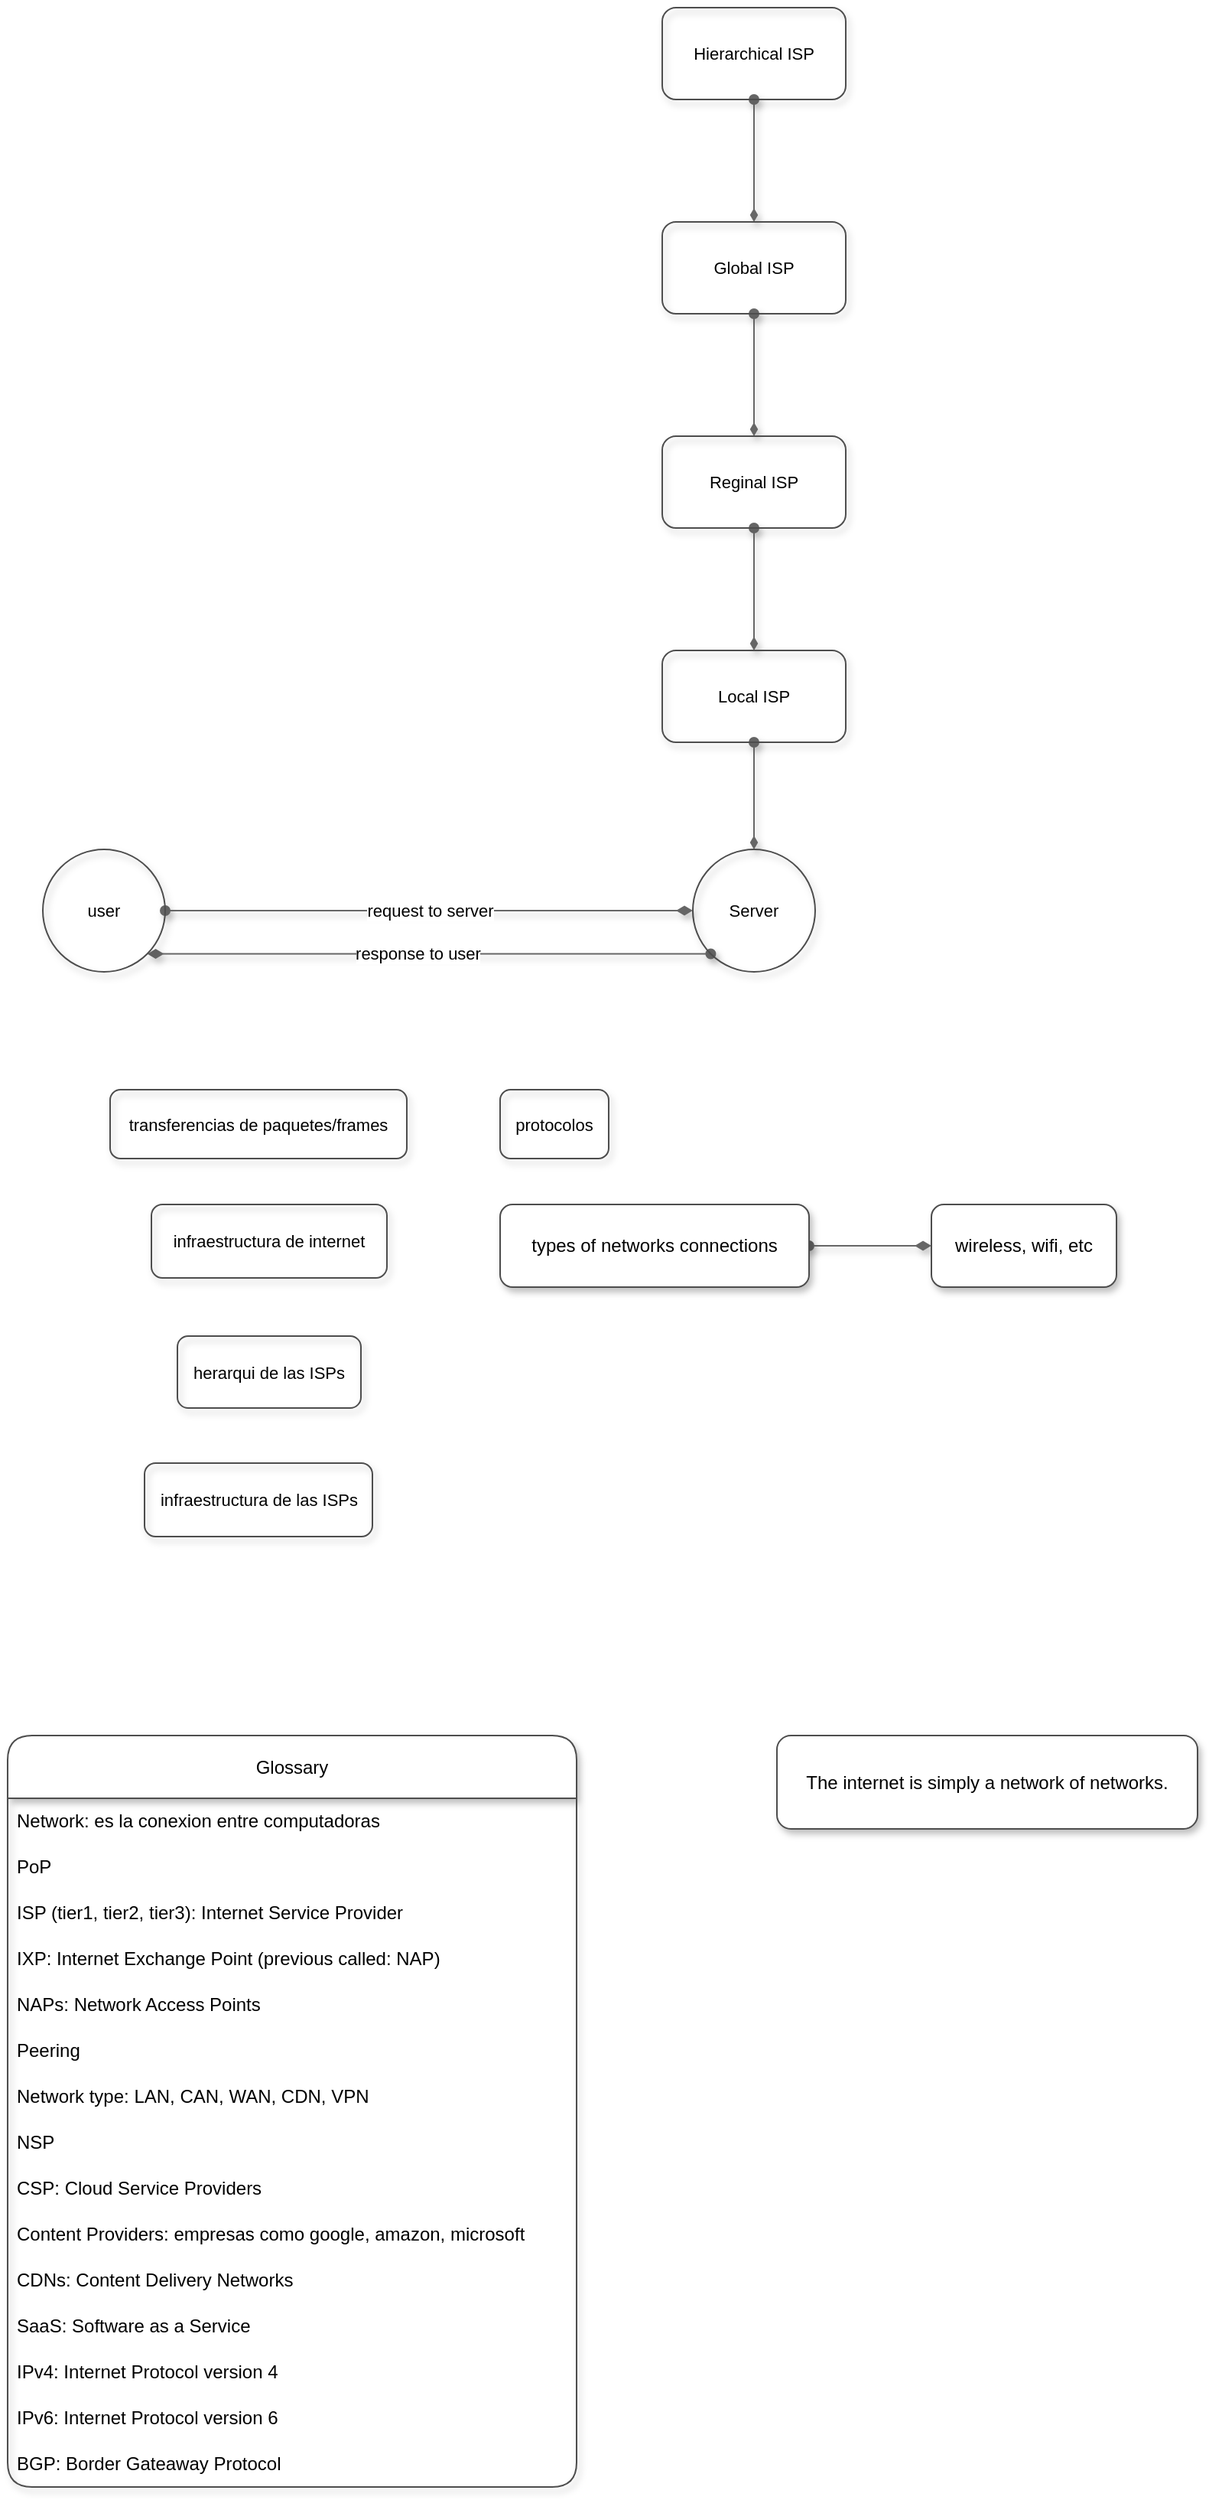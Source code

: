 <mxfile version="21.1.2" type="device" pages="2">
  <diagram id="nm_I5oUm8yvDJpmlCEkh" name="Glossary">
    <mxGraphModel dx="686" dy="606" grid="0" gridSize="10" guides="1" tooltips="1" connect="1" arrows="1" fold="1" page="0" pageScale="1" pageWidth="2000" pageHeight="2000" math="0" shadow="0">
      <root>
        <mxCell id="0" />
        <mxCell id="1" parent="0" />
        <mxCell id="g9G7iI0HpG_0QCxwufOe-1" value="" style="edgeStyle=orthogonalEdgeStyle;shape=connector;rounded=1;orthogonalLoop=1;jettySize=auto;html=1;shadow=1;labelBackgroundColor=default;strokeColor=#666666;fontFamily=Helvetica;fontSize=11;fontColor=default;startArrow=oval;startFill=1;endArrow=diamondThin;endFill=1;" parent="1" source="g9G7iI0HpG_0QCxwufOe-2" target="g9G7iI0HpG_0QCxwufOe-4" edge="1">
          <mxGeometry relative="1" as="geometry" />
        </mxCell>
        <mxCell id="g9G7iI0HpG_0QCxwufOe-2" value="Hierarchical ISP" style="whiteSpace=wrap;html=1;rounded=1;shadow=1;strokeColor=#4d4d4d;fontFamily=Helvetica;fontSize=11;fontColor=default;fillColor=none;" parent="1" vertex="1">
          <mxGeometry x="1017" y="278" width="120" height="60" as="geometry" />
        </mxCell>
        <mxCell id="g9G7iI0HpG_0QCxwufOe-3" value="" style="edgeStyle=orthogonalEdgeStyle;shape=connector;rounded=1;orthogonalLoop=1;jettySize=auto;html=1;shadow=1;labelBackgroundColor=default;strokeColor=#666666;fontFamily=Helvetica;fontSize=11;fontColor=default;startArrow=oval;startFill=1;endArrow=diamondThin;endFill=1;" parent="1" source="g9G7iI0HpG_0QCxwufOe-4" target="g9G7iI0HpG_0QCxwufOe-6" edge="1">
          <mxGeometry relative="1" as="geometry" />
        </mxCell>
        <mxCell id="g9G7iI0HpG_0QCxwufOe-4" value="Global ISP" style="whiteSpace=wrap;html=1;rounded=1;shadow=1;strokeColor=#4d4d4d;fontFamily=Helvetica;fontSize=11;fontColor=default;fillColor=none;" parent="1" vertex="1">
          <mxGeometry x="1017" y="418" width="120" height="60" as="geometry" />
        </mxCell>
        <mxCell id="g9G7iI0HpG_0QCxwufOe-5" value="" style="edgeStyle=orthogonalEdgeStyle;shape=connector;rounded=1;orthogonalLoop=1;jettySize=auto;html=1;shadow=1;labelBackgroundColor=default;strokeColor=#666666;fontFamily=Helvetica;fontSize=11;fontColor=default;startArrow=oval;startFill=1;endArrow=diamondThin;endFill=1;" parent="1" source="g9G7iI0HpG_0QCxwufOe-6" target="g9G7iI0HpG_0QCxwufOe-8" edge="1">
          <mxGeometry relative="1" as="geometry" />
        </mxCell>
        <mxCell id="g9G7iI0HpG_0QCxwufOe-6" value="Reginal ISP" style="whiteSpace=wrap;html=1;rounded=1;shadow=1;strokeColor=#4d4d4d;fontFamily=Helvetica;fontSize=11;fontColor=default;fillColor=none;" parent="1" vertex="1">
          <mxGeometry x="1017" y="558" width="120" height="60" as="geometry" />
        </mxCell>
        <mxCell id="g9G7iI0HpG_0QCxwufOe-7" value="" style="edgeStyle=orthogonalEdgeStyle;shape=connector;rounded=1;orthogonalLoop=1;jettySize=auto;html=1;shadow=1;labelBackgroundColor=default;strokeColor=#666666;fontFamily=Helvetica;fontSize=11;fontColor=default;startArrow=oval;startFill=1;endArrow=diamondThin;endFill=1;" parent="1" source="g9G7iI0HpG_0QCxwufOe-8" target="g9G7iI0HpG_0QCxwufOe-11" edge="1">
          <mxGeometry relative="1" as="geometry" />
        </mxCell>
        <mxCell id="g9G7iI0HpG_0QCxwufOe-8" value="Local ISP" style="whiteSpace=wrap;html=1;rounded=1;shadow=1;strokeColor=#4d4d4d;fontFamily=Helvetica;fontSize=11;fontColor=default;fillColor=none;" parent="1" vertex="1">
          <mxGeometry x="1017" y="698" width="120" height="60" as="geometry" />
        </mxCell>
        <mxCell id="g9G7iI0HpG_0QCxwufOe-9" style="edgeStyle=orthogonalEdgeStyle;shape=connector;rounded=1;orthogonalLoop=1;jettySize=auto;html=1;exitX=0;exitY=1;exitDx=0;exitDy=0;entryX=1;entryY=1;entryDx=0;entryDy=0;shadow=1;labelBackgroundColor=default;strokeColor=#666666;fontFamily=Helvetica;fontSize=11;fontColor=default;startArrow=oval;startFill=1;endArrow=diamondThin;endFill=1;targetPerimeterSpacing=0;endSize=8;" parent="1" source="g9G7iI0HpG_0QCxwufOe-11" target="g9G7iI0HpG_0QCxwufOe-14" edge="1">
          <mxGeometry relative="1" as="geometry" />
        </mxCell>
        <mxCell id="g9G7iI0HpG_0QCxwufOe-10" value="response to user" style="edgeLabel;html=1;align=center;verticalAlign=middle;resizable=0;points=[];fontSize=11;fontFamily=Helvetica;fontColor=default;" parent="g9G7iI0HpG_0QCxwufOe-9" vertex="1" connectable="0">
          <mxGeometry x="0.238" y="-1" relative="1" as="geometry">
            <mxPoint x="36" as="offset" />
          </mxGeometry>
        </mxCell>
        <mxCell id="g9G7iI0HpG_0QCxwufOe-11" value="Server" style="ellipse;whiteSpace=wrap;html=1;fontSize=11;fillColor=none;strokeColor=#4d4d4d;rounded=1;shadow=1;" parent="1" vertex="1">
          <mxGeometry x="1037" y="828" width="80" height="80" as="geometry" />
        </mxCell>
        <mxCell id="g9G7iI0HpG_0QCxwufOe-12" style="edgeStyle=orthogonalEdgeStyle;shape=connector;rounded=1;orthogonalLoop=1;jettySize=auto;html=1;exitX=1;exitY=0.5;exitDx=0;exitDy=0;entryX=0;entryY=0.5;entryDx=0;entryDy=0;shadow=1;labelBackgroundColor=default;strokeColor=#666666;fontFamily=Helvetica;fontSize=11;fontColor=default;startArrow=oval;startFill=1;endArrow=diamondThin;endFill=1;endSize=8;targetPerimeterSpacing=0;" parent="1" source="g9G7iI0HpG_0QCxwufOe-14" target="g9G7iI0HpG_0QCxwufOe-11" edge="1">
          <mxGeometry relative="1" as="geometry" />
        </mxCell>
        <mxCell id="g9G7iI0HpG_0QCxwufOe-13" value="request to server" style="edgeLabel;html=1;align=center;verticalAlign=middle;resizable=0;points=[];fontSize=11;fontFamily=Helvetica;fontColor=default;" parent="g9G7iI0HpG_0QCxwufOe-12" vertex="1" connectable="0">
          <mxGeometry x="-0.115" relative="1" as="geometry">
            <mxPoint x="20" as="offset" />
          </mxGeometry>
        </mxCell>
        <mxCell id="g9G7iI0HpG_0QCxwufOe-14" value="user" style="ellipse;whiteSpace=wrap;html=1;rounded=1;shadow=1;strokeColor=#4d4d4d;fontFamily=Helvetica;fontSize=11;fontColor=default;fillColor=none;" parent="1" vertex="1">
          <mxGeometry x="612" y="828" width="80" height="80" as="geometry" />
        </mxCell>
        <mxCell id="g9G7iI0HpG_0QCxwufOe-15" value="transferencias de paquetes/frames" style="whiteSpace=wrap;html=1;rounded=1;shadow=1;strokeColor=#4d4d4d;fontFamily=Helvetica;fontSize=11;fontColor=default;fillColor=none;" parent="1" vertex="1">
          <mxGeometry x="656" y="985" width="194" height="45" as="geometry" />
        </mxCell>
        <mxCell id="g9G7iI0HpG_0QCxwufOe-16" value="infraestructura de internet" style="whiteSpace=wrap;html=1;rounded=1;shadow=1;strokeColor=#4d4d4d;fontFamily=Helvetica;fontSize=11;fontColor=default;fillColor=none;" parent="1" vertex="1">
          <mxGeometry x="683" y="1060" width="154" height="48" as="geometry" />
        </mxCell>
        <mxCell id="g9G7iI0HpG_0QCxwufOe-17" value="herarqui de las ISPs" style="whiteSpace=wrap;html=1;rounded=1;shadow=1;strokeColor=#4d4d4d;fontFamily=Helvetica;fontSize=11;fontColor=default;fillColor=none;" parent="1" vertex="1">
          <mxGeometry x="700" y="1146" width="120" height="47" as="geometry" />
        </mxCell>
        <mxCell id="g9G7iI0HpG_0QCxwufOe-18" value="infraestructura de las ISPs" style="whiteSpace=wrap;html=1;rounded=1;shadow=1;strokeColor=#4d4d4d;fontFamily=Helvetica;fontSize=11;fontColor=default;fillColor=none;" parent="1" vertex="1">
          <mxGeometry x="678.5" y="1229" width="149" height="48" as="geometry" />
        </mxCell>
        <mxCell id="g9G7iI0HpG_0QCxwufOe-19" value="protocolos" style="whiteSpace=wrap;html=1;rounded=1;shadow=1;strokeColor=#4d4d4d;fontFamily=Helvetica;fontSize=11;fontColor=default;fillColor=none;" parent="1" vertex="1">
          <mxGeometry x="911" y="985" width="71" height="45" as="geometry" />
        </mxCell>
        <mxCell id="HXfrk9vUsK9zLxKEnKdI-2" value="Glossary" style="swimlane;fontStyle=0;childLayout=stackLayout;horizontal=1;startSize=41;horizontalStack=0;resizeParent=1;resizeParentMax=0;resizeLast=0;collapsible=1;marginBottom=0;whiteSpace=wrap;html=1;rounded=1;shadow=1;glass=0;strokeColor=#4D4D4D;fontFamily=Helvetica;fontSize=12;fontColor=default;fillColor=default;swimlaneFillColor=none;perimeterSpacing=0;arcSize=13;" parent="1" vertex="1">
          <mxGeometry x="589" y="1407" width="372" height="491" as="geometry">
            <mxRectangle x="589" y="1407" width="316" height="35" as="alternateBounds" />
          </mxGeometry>
        </mxCell>
        <mxCell id="HXfrk9vUsK9zLxKEnKdI-4" value="Network: es la conexion entre computadoras" style="text;strokeColor=none;fillColor=none;align=left;verticalAlign=middle;spacingLeft=4;spacingRight=4;overflow=hidden;points=[[0,0.5],[1,0.5]];portConstraint=eastwest;rotatable=0;whiteSpace=wrap;html=1;fontSize=12;fontFamily=Helvetica;fontColor=default;" parent="HXfrk9vUsK9zLxKEnKdI-2" vertex="1">
          <mxGeometry y="41" width="372" height="30" as="geometry" />
        </mxCell>
        <mxCell id="aSdMxm2bovARSXM_Pxn7-3" value="PoP" style="text;strokeColor=none;fillColor=none;align=left;verticalAlign=middle;spacingLeft=4;spacingRight=4;overflow=hidden;points=[[0,0.5],[1,0.5]];portConstraint=eastwest;rotatable=0;whiteSpace=wrap;html=1;fontSize=12;fontFamily=Helvetica;fontColor=default;" parent="HXfrk9vUsK9zLxKEnKdI-2" vertex="1">
          <mxGeometry y="71" width="372" height="30" as="geometry" />
        </mxCell>
        <mxCell id="HXfrk9vUsK9zLxKEnKdI-7" value="ISP (tier1, tier2, tier3): Internet Service Provider" style="text;strokeColor=none;fillColor=none;align=left;verticalAlign=middle;spacingLeft=4;spacingRight=4;overflow=hidden;points=[[0,0.5],[1,0.5]];portConstraint=eastwest;rotatable=0;whiteSpace=wrap;html=1;fontSize=12;fontFamily=Helvetica;fontColor=default;" parent="HXfrk9vUsK9zLxKEnKdI-2" vertex="1">
          <mxGeometry y="101" width="372" height="30" as="geometry" />
        </mxCell>
        <mxCell id="aSdMxm2bovARSXM_Pxn7-1" value="IXP: Internet Exchange Point (previous called: NAP)" style="text;strokeColor=none;fillColor=none;align=left;verticalAlign=middle;spacingLeft=4;spacingRight=4;overflow=hidden;points=[[0,0.5],[1,0.5]];portConstraint=eastwest;rotatable=0;whiteSpace=wrap;html=1;fontSize=12;fontFamily=Helvetica;fontColor=default;" parent="HXfrk9vUsK9zLxKEnKdI-2" vertex="1">
          <mxGeometry y="131" width="372" height="30" as="geometry" />
        </mxCell>
        <mxCell id="bV-PHr-FAFBo1mAP9RrM-1" value="NAPs: Network Access Points" style="text;strokeColor=none;fillColor=none;align=left;verticalAlign=middle;spacingLeft=4;spacingRight=4;overflow=hidden;points=[[0,0.5],[1,0.5]];portConstraint=eastwest;rotatable=0;whiteSpace=wrap;html=1;fontSize=12;fontFamily=Helvetica;fontColor=default;" vertex="1" parent="HXfrk9vUsK9zLxKEnKdI-2">
          <mxGeometry y="161" width="372" height="30" as="geometry" />
        </mxCell>
        <mxCell id="aSdMxm2bovARSXM_Pxn7-2" value="Peering" style="text;strokeColor=none;fillColor=none;align=left;verticalAlign=middle;spacingLeft=4;spacingRight=4;overflow=hidden;points=[[0,0.5],[1,0.5]];portConstraint=eastwest;rotatable=0;whiteSpace=wrap;html=1;fontSize=12;fontFamily=Helvetica;fontColor=default;" parent="HXfrk9vUsK9zLxKEnKdI-2" vertex="1">
          <mxGeometry y="191" width="372" height="30" as="geometry" />
        </mxCell>
        <mxCell id="aSdMxm2bovARSXM_Pxn7-4" value="Network type: LAN, CAN, WAN, CDN, VPN" style="text;strokeColor=none;fillColor=none;align=left;verticalAlign=middle;spacingLeft=4;spacingRight=4;overflow=hidden;points=[[0,0.5],[1,0.5]];portConstraint=eastwest;rotatable=0;whiteSpace=wrap;html=1;fontSize=12;fontFamily=Helvetica;fontColor=default;" parent="HXfrk9vUsK9zLxKEnKdI-2" vertex="1">
          <mxGeometry y="221" width="372" height="30" as="geometry" />
        </mxCell>
        <mxCell id="aSdMxm2bovARSXM_Pxn7-5" value="NSP" style="text;strokeColor=none;fillColor=none;align=left;verticalAlign=middle;spacingLeft=4;spacingRight=4;overflow=hidden;points=[[0,0.5],[1,0.5]];portConstraint=eastwest;rotatable=0;whiteSpace=wrap;html=1;fontSize=12;fontFamily=Helvetica;fontColor=default;" parent="HXfrk9vUsK9zLxKEnKdI-2" vertex="1">
          <mxGeometry y="251" width="372" height="30" as="geometry" />
        </mxCell>
        <mxCell id="9TeaibXrsv2c9pvggGXw-1" value="CSP: Cloud Service Providers" style="text;strokeColor=none;fillColor=none;align=left;verticalAlign=middle;spacingLeft=4;spacingRight=4;overflow=hidden;points=[[0,0.5],[1,0.5]];portConstraint=eastwest;rotatable=0;whiteSpace=wrap;html=1;fontSize=12;fontFamily=Helvetica;fontColor=default;" vertex="1" parent="HXfrk9vUsK9zLxKEnKdI-2">
          <mxGeometry y="281" width="372" height="30" as="geometry" />
        </mxCell>
        <mxCell id="9TeaibXrsv2c9pvggGXw-2" value="Content Providers: empresas como google, amazon, microsoft" style="text;strokeColor=none;fillColor=none;align=left;verticalAlign=middle;spacingLeft=4;spacingRight=4;overflow=hidden;points=[[0,0.5],[1,0.5]];portConstraint=eastwest;rotatable=0;whiteSpace=wrap;html=1;fontSize=12;fontFamily=Helvetica;fontColor=default;" vertex="1" parent="HXfrk9vUsK9zLxKEnKdI-2">
          <mxGeometry y="311" width="372" height="30" as="geometry" />
        </mxCell>
        <mxCell id="9TeaibXrsv2c9pvggGXw-3" value="CDNs: Content Delivery Networks" style="text;strokeColor=none;fillColor=none;align=left;verticalAlign=middle;spacingLeft=4;spacingRight=4;overflow=hidden;points=[[0,0.5],[1,0.5]];portConstraint=eastwest;rotatable=0;whiteSpace=wrap;html=1;fontSize=12;fontFamily=Helvetica;fontColor=default;" vertex="1" parent="HXfrk9vUsK9zLxKEnKdI-2">
          <mxGeometry y="341" width="372" height="30" as="geometry" />
        </mxCell>
        <mxCell id="Gcp2PEHw1jMbQuYz9AIb-1" value="SaaS: Software as a Service" style="text;strokeColor=none;fillColor=none;align=left;verticalAlign=middle;spacingLeft=4;spacingRight=4;overflow=hidden;points=[[0,0.5],[1,0.5]];portConstraint=eastwest;rotatable=0;whiteSpace=wrap;html=1;fontSize=12;fontFamily=Helvetica;fontColor=default;" vertex="1" parent="HXfrk9vUsK9zLxKEnKdI-2">
          <mxGeometry y="371" width="372" height="30" as="geometry" />
        </mxCell>
        <mxCell id="6dCP618uomX1dRk779X9-1" value="IPv4: Internet Protocol version 4" style="text;strokeColor=none;fillColor=none;align=left;verticalAlign=middle;spacingLeft=4;spacingRight=4;overflow=hidden;points=[[0,0.5],[1,0.5]];portConstraint=eastwest;rotatable=0;whiteSpace=wrap;html=1;fontSize=12;fontFamily=Helvetica;fontColor=default;" vertex="1" parent="HXfrk9vUsK9zLxKEnKdI-2">
          <mxGeometry y="401" width="372" height="30" as="geometry" />
        </mxCell>
        <mxCell id="6dCP618uomX1dRk779X9-2" value="IPv6: Internet Protocol version 6" style="text;strokeColor=none;fillColor=none;align=left;verticalAlign=middle;spacingLeft=4;spacingRight=4;overflow=hidden;points=[[0,0.5],[1,0.5]];portConstraint=eastwest;rotatable=0;whiteSpace=wrap;html=1;fontSize=12;fontFamily=Helvetica;fontColor=default;" vertex="1" parent="HXfrk9vUsK9zLxKEnKdI-2">
          <mxGeometry y="431" width="372" height="30" as="geometry" />
        </mxCell>
        <mxCell id="yjs172Wzdyxb_vyXuX-e-1" value="BGP: Border Gateaway Protocol" style="text;strokeColor=none;fillColor=none;align=left;verticalAlign=middle;spacingLeft=4;spacingRight=4;overflow=hidden;points=[[0,0.5],[1,0.5]];portConstraint=eastwest;rotatable=0;whiteSpace=wrap;html=1;fontSize=12;fontFamily=Helvetica;fontColor=default;" vertex="1" parent="HXfrk9vUsK9zLxKEnKdI-2">
          <mxGeometry y="461" width="372" height="30" as="geometry" />
        </mxCell>
        <mxCell id="Lq5ymNcpr2XdgI5o9eKD-2" value="" style="edgeStyle=orthogonalEdgeStyle;shape=connector;rounded=1;orthogonalLoop=1;jettySize=auto;html=1;shadow=1;labelBackgroundColor=default;strokeColor=#666666;fontFamily=Helvetica;fontSize=12;fontColor=default;startArrow=oval;startFill=1;endArrow=diamondThin;endFill=1;endSize=8;targetPerimeterSpacing=0;" edge="1" parent="1" source="HXfrk9vUsK9zLxKEnKdI-8" target="Lq5ymNcpr2XdgI5o9eKD-1">
          <mxGeometry relative="1" as="geometry" />
        </mxCell>
        <mxCell id="HXfrk9vUsK9zLxKEnKdI-8" value="types of networks connections" style="whiteSpace=wrap;html=1;rounded=1;shadow=1;glass=0;strokeColor=#4D4D4D;fontFamily=Helvetica;fontSize=12;fontColor=default;fillColor=default;" parent="1" vertex="1">
          <mxGeometry x="911" y="1060" width="202" height="54" as="geometry" />
        </mxCell>
        <mxCell id="SsRfXk6gL8pvYfO7eZK_-2" value="The internet is simply a network of networks." style="whiteSpace=wrap;html=1;rounded=1;shadow=1;glass=0;strokeColor=#4D4D4D;fontFamily=Helvetica;fontSize=12;fontColor=default;fillColor=default;" vertex="1" parent="1">
          <mxGeometry x="1092" y="1407" width="275" height="61" as="geometry" />
        </mxCell>
        <mxCell id="Lq5ymNcpr2XdgI5o9eKD-1" value="wireless, wifi, etc" style="whiteSpace=wrap;html=1;rounded=1;shadow=1;glass=0;strokeColor=#4D4D4D;fontFamily=Helvetica;fontSize=12;fontColor=default;fillColor=default;" vertex="1" parent="1">
          <mxGeometry x="1193" y="1060" width="121" height="54" as="geometry" />
        </mxCell>
      </root>
    </mxGraphModel>
  </diagram>
  <diagram name="Internet Infrastructure" id="HZ2YlDscs2VIzw3VFv0S">
    <mxGraphModel dx="2144" dy="1327" grid="0" gridSize="10" guides="0" tooltips="0" connect="1" arrows="1" fold="1" page="0" pageScale="1" pageWidth="2000" pageHeight="2000" background="#121226" math="0" shadow="0">
      <root>
        <mxCell id="0" />
        <mxCell id="1" parent="0" />
        <mxCell id="IYJgL3IHXk_8q3UymQEh-7" value="" style="whiteSpace=wrap;html=1;rounded=1;shadow=1;glass=0;strokeColor=none;fontFamily=Helvetica;fontSize=12;fontColor=default;fillColor=default;gradientColor=#FF66FF;opacity=10;gradientDirection=north;movable=0;resizable=0;rotatable=0;deletable=0;editable=0;locked=1;connectable=0;" vertex="1" parent="1">
          <mxGeometry x="1222" y="-239" width="221" height="611" as="geometry" />
        </mxCell>
        <mxCell id="IYJgL3IHXk_8q3UymQEh-5" value="" style="whiteSpace=wrap;html=1;rounded=1;shadow=1;glass=0;strokeColor=none;fontFamily=Helvetica;fontSize=12;fontColor=default;fillColor=default;gradientColor=#3333FF;opacity=10;gradientDirection=north;movable=0;resizable=0;rotatable=0;deletable=0;editable=0;locked=1;connectable=0;" vertex="1" parent="1">
          <mxGeometry x="936" y="-243" width="221" height="627" as="geometry" />
        </mxCell>
        <mxCell id="IYJgL3IHXk_8q3UymQEh-1" value="" style="whiteSpace=wrap;html=1;rounded=1;shadow=1;glass=0;strokeColor=none;fontFamily=Helvetica;fontSize=12;fontColor=default;fillColor=default;gradientColor=#66FFB3;opacity=10;gradientDirection=north;movable=0;resizable=0;rotatable=0;deletable=0;editable=0;locked=1;connectable=0;" vertex="1" parent="1">
          <mxGeometry x="646" y="-244" width="221" height="658" as="geometry" />
        </mxCell>
        <mxCell id="ZoD3rSOD_qYbwtEzPaGm-88" value="" style="ellipse;whiteSpace=wrap;html=1;aspect=fixed;rounded=1;fontFamily=Helvetica;fontSize=11;fontColor=default;strokeColor=#4d4d4d;fillColor=none;shadow=1;movable=0;resizable=0;rotatable=0;deletable=0;editable=0;locked=1;connectable=0;" parent="1" vertex="1">
          <mxGeometry x="-290" y="488" width="583" height="583" as="geometry" />
        </mxCell>
        <mxCell id="ZoD3rSOD_qYbwtEzPaGm-69" value="" style="ellipse;whiteSpace=wrap;html=1;aspect=fixed;rounded=1;fontFamily=Helvetica;fontSize=11;fontColor=default;strokeColor=#4d4d4d;fillColor=none;shadow=1;movable=0;resizable=0;rotatable=0;deletable=0;editable=0;locked=1;connectable=0;" parent="1" vertex="1">
          <mxGeometry x="-247" y="-285" width="557" height="557" as="geometry" />
        </mxCell>
        <mxCell id="ZoD3rSOD_qYbwtEzPaGm-2" style="rounded=1;orthogonalLoop=1;jettySize=auto;html=1;exitX=1;exitY=0.5;exitDx=0;exitDy=0;elbow=vertical;edgeStyle=orthogonalEdgeStyle;endArrow=diamondThin;endFill=1;strokeColor=none;" parent="1" source="ZoD3rSOD_qYbwtEzPaGm-79" edge="1">
          <mxGeometry relative="1" as="geometry">
            <mxPoint x="461" y="132" as="targetPoint" />
            <mxPoint x="71" y="-102" as="sourcePoint" />
          </mxGeometry>
        </mxCell>
        <mxCell id="ZoD3rSOD_qYbwtEzPaGm-33" style="edgeStyle=orthogonalEdgeStyle;shape=connector;rounded=1;orthogonalLoop=1;jettySize=auto;html=1;exitX=0.5;exitY=1;exitDx=0;exitDy=0;shadow=1;labelBackgroundColor=default;strokeColor=#666666;fontFamily=Helvetica;fontSize=11;fontColor=default;startArrow=oval;startFill=1;endArrow=diamondThin;endFill=1;" parent="1" source="ZoD3rSOD_qYbwtEzPaGm-21" edge="1">
          <mxGeometry relative="1" as="geometry">
            <mxPoint x="-22.308" y="-122.769" as="targetPoint" />
          </mxGeometry>
        </mxCell>
        <mxCell id="ZoD3rSOD_qYbwtEzPaGm-21" value="PC" style="rounded=1;whiteSpace=wrap;html=1;strokeColor=#4D4D4D;shadow=1;glass=0;" parent="1" vertex="1">
          <mxGeometry x="-41" y="-177" width="38" height="28" as="geometry" />
        </mxCell>
        <mxCell id="ZoD3rSOD_qYbwtEzPaGm-30" style="edgeStyle=orthogonalEdgeStyle;shape=connector;rounded=1;orthogonalLoop=1;jettySize=auto;html=1;exitX=0;exitY=0.5;exitDx=0;exitDy=0;entryX=0.75;entryY=1;entryDx=0;entryDy=0;shadow=1;labelBackgroundColor=default;strokeColor=#666666;fontFamily=Helvetica;fontSize=11;fontColor=default;startArrow=oval;startFill=1;endArrow=diamondThin;endFill=1;" parent="1" source="ZoD3rSOD_qYbwtEzPaGm-22" target="ZoD3rSOD_qYbwtEzPaGm-26" edge="1">
          <mxGeometry relative="1" as="geometry" />
        </mxCell>
        <mxCell id="ZoD3rSOD_qYbwtEzPaGm-22" value="PC" style="rounded=1;whiteSpace=wrap;html=1;strokeColor=#4D4D4D;shadow=1;glass=0;" parent="1" vertex="1">
          <mxGeometry x="34" y="-79" width="38" height="28" as="geometry" />
        </mxCell>
        <mxCell id="ZoD3rSOD_qYbwtEzPaGm-29" style="edgeStyle=orthogonalEdgeStyle;shape=connector;rounded=1;orthogonalLoop=1;jettySize=auto;html=1;exitX=0.5;exitY=0;exitDx=0;exitDy=0;entryX=0.5;entryY=1;entryDx=0;entryDy=0;shadow=1;labelBackgroundColor=default;strokeColor=#666666;fontFamily=Helvetica;fontSize=11;fontColor=default;startArrow=oval;startFill=1;endArrow=diamondThin;endFill=1;" parent="1" source="ZoD3rSOD_qYbwtEzPaGm-23" target="ZoD3rSOD_qYbwtEzPaGm-26" edge="1">
          <mxGeometry relative="1" as="geometry" />
        </mxCell>
        <mxCell id="ZoD3rSOD_qYbwtEzPaGm-23" value="PC" style="rounded=1;whiteSpace=wrap;html=1;strokeColor=#4D4D4D;shadow=1;glass=0;" parent="1" vertex="1">
          <mxGeometry x="-44" y="-57" width="38" height="28" as="geometry" />
        </mxCell>
        <mxCell id="ZoD3rSOD_qYbwtEzPaGm-34" style="edgeStyle=orthogonalEdgeStyle;shape=connector;rounded=1;orthogonalLoop=1;jettySize=auto;html=1;exitX=1;exitY=0.5;exitDx=0;exitDy=0;entryX=0.25;entryY=0;entryDx=0;entryDy=0;shadow=1;labelBackgroundColor=default;strokeColor=#666666;fontFamily=Helvetica;fontSize=11;fontColor=default;startArrow=oval;startFill=1;endArrow=diamondThin;endFill=1;" parent="1" source="ZoD3rSOD_qYbwtEzPaGm-24" target="ZoD3rSOD_qYbwtEzPaGm-26" edge="1">
          <mxGeometry relative="1" as="geometry" />
        </mxCell>
        <mxCell id="ZoD3rSOD_qYbwtEzPaGm-24" value="PC" style="rounded=1;whiteSpace=wrap;html=1;strokeColor=#4D4D4D;shadow=1;glass=0;" parent="1" vertex="1">
          <mxGeometry x="-132" y="-158" width="38" height="28" as="geometry" />
        </mxCell>
        <mxCell id="ZoD3rSOD_qYbwtEzPaGm-28" style="edgeStyle=orthogonalEdgeStyle;shape=connector;rounded=1;orthogonalLoop=1;jettySize=auto;html=1;exitX=1;exitY=0.5;exitDx=0;exitDy=0;entryX=0.25;entryY=1;entryDx=0;entryDy=0;shadow=1;labelBackgroundColor=default;strokeColor=#666666;fontFamily=Helvetica;fontSize=11;fontColor=default;startArrow=oval;startFill=1;endArrow=diamondThin;endFill=1;" parent="1" source="ZoD3rSOD_qYbwtEzPaGm-25" target="ZoD3rSOD_qYbwtEzPaGm-26" edge="1">
          <mxGeometry relative="1" as="geometry" />
        </mxCell>
        <mxCell id="ZoD3rSOD_qYbwtEzPaGm-25" value="PC" style="rounded=1;whiteSpace=wrap;html=1;strokeColor=#4D4D4D;shadow=1;glass=0;" parent="1" vertex="1">
          <mxGeometry x="-128" y="-79" width="38" height="28" as="geometry" />
        </mxCell>
        <mxCell id="ZoD3rSOD_qYbwtEzPaGm-66" style="edgeStyle=orthogonalEdgeStyle;shape=connector;rounded=1;orthogonalLoop=1;jettySize=auto;html=1;exitX=1;exitY=0.5;exitDx=0;exitDy=0;entryX=0.5;entryY=0;entryDx=0;entryDy=0;shadow=1;labelBackgroundColor=default;strokeColor=#666666;fontFamily=Helvetica;fontSize=11;fontColor=default;startArrow=oval;startFill=1;endArrow=diamondThin;endFill=1;" parent="1" source="ZoD3rSOD_qYbwtEzPaGm-26" target="ZoD3rSOD_qYbwtEzPaGm-64" edge="1">
          <mxGeometry relative="1" as="geometry" />
        </mxCell>
        <mxCell id="ZoD3rSOD_qYbwtEzPaGm-26" value="Switch" style="rounded=1;whiteSpace=wrap;html=1;strokeColor=#4D4D4D;shadow=1;glass=0;" parent="1" vertex="1">
          <mxGeometry x="-78" y="-122" width="106" height="30" as="geometry" />
        </mxCell>
        <mxCell id="ZoD3rSOD_qYbwtEzPaGm-31" style="edgeStyle=orthogonalEdgeStyle;shape=connector;rounded=1;orthogonalLoop=1;jettySize=auto;html=1;exitX=0;exitY=0.5;exitDx=0;exitDy=0;entryX=0.75;entryY=0;entryDx=0;entryDy=0;shadow=1;labelBackgroundColor=default;strokeColor=#666666;fontFamily=Helvetica;fontSize=11;fontColor=default;startArrow=oval;startFill=1;endArrow=diamondThin;endFill=1;" parent="1" source="ZoD3rSOD_qYbwtEzPaGm-27" target="ZoD3rSOD_qYbwtEzPaGm-26" edge="1">
          <mxGeometry relative="1" as="geometry" />
        </mxCell>
        <mxCell id="ZoD3rSOD_qYbwtEzPaGm-27" value="PC" style="rounded=1;whiteSpace=wrap;html=1;strokeColor=#4D4D4D;shadow=1;glass=0;" parent="1" vertex="1">
          <mxGeometry x="40" y="-158" width="38" height="28" as="geometry" />
        </mxCell>
        <mxCell id="ZoD3rSOD_qYbwtEzPaGm-48" style="edgeStyle=orthogonalEdgeStyle;shape=connector;rounded=1;orthogonalLoop=1;jettySize=auto;html=1;exitX=0.5;exitY=1;exitDx=0;exitDy=0;shadow=1;labelBackgroundColor=default;strokeColor=#666666;fontFamily=Helvetica;fontSize=11;fontColor=default;startArrow=oval;startFill=1;endArrow=diamondThin;endFill=1;" parent="1" source="ZoD3rSOD_qYbwtEzPaGm-49" edge="1">
          <mxGeometry relative="1" as="geometry">
            <mxPoint x="-28.308" y="75.231" as="targetPoint" />
          </mxGeometry>
        </mxCell>
        <mxCell id="ZoD3rSOD_qYbwtEzPaGm-49" value="PC" style="rounded=1;whiteSpace=wrap;html=1;strokeColor=#4D4D4D;shadow=1;glass=0;" parent="1" vertex="1">
          <mxGeometry x="-47" y="21" width="38" height="28" as="geometry" />
        </mxCell>
        <mxCell id="ZoD3rSOD_qYbwtEzPaGm-50" style="edgeStyle=orthogonalEdgeStyle;shape=connector;rounded=1;orthogonalLoop=1;jettySize=auto;html=1;exitX=0;exitY=0.5;exitDx=0;exitDy=0;entryX=0.75;entryY=1;entryDx=0;entryDy=0;shadow=1;labelBackgroundColor=default;strokeColor=#666666;fontFamily=Helvetica;fontSize=11;fontColor=default;startArrow=oval;startFill=1;endArrow=diamondThin;endFill=1;" parent="1" source="ZoD3rSOD_qYbwtEzPaGm-51" target="ZoD3rSOD_qYbwtEzPaGm-58" edge="1">
          <mxGeometry relative="1" as="geometry" />
        </mxCell>
        <mxCell id="ZoD3rSOD_qYbwtEzPaGm-51" value="PC" style="rounded=1;whiteSpace=wrap;html=1;strokeColor=#4D4D4D;shadow=1;glass=0;" parent="1" vertex="1">
          <mxGeometry x="28" y="119" width="38" height="28" as="geometry" />
        </mxCell>
        <mxCell id="ZoD3rSOD_qYbwtEzPaGm-52" style="edgeStyle=orthogonalEdgeStyle;shape=connector;rounded=1;orthogonalLoop=1;jettySize=auto;html=1;exitX=0.5;exitY=0;exitDx=0;exitDy=0;entryX=0.5;entryY=1;entryDx=0;entryDy=0;shadow=1;labelBackgroundColor=default;strokeColor=#666666;fontFamily=Helvetica;fontSize=11;fontColor=default;startArrow=oval;startFill=1;endArrow=diamondThin;endFill=1;" parent="1" source="ZoD3rSOD_qYbwtEzPaGm-53" target="ZoD3rSOD_qYbwtEzPaGm-58" edge="1">
          <mxGeometry relative="1" as="geometry" />
        </mxCell>
        <mxCell id="ZoD3rSOD_qYbwtEzPaGm-53" value="PC" style="rounded=1;whiteSpace=wrap;html=1;strokeColor=#4D4D4D;shadow=1;glass=0;" parent="1" vertex="1">
          <mxGeometry x="-50" y="141" width="38" height="28" as="geometry" />
        </mxCell>
        <mxCell id="ZoD3rSOD_qYbwtEzPaGm-54" style="edgeStyle=orthogonalEdgeStyle;shape=connector;rounded=1;orthogonalLoop=1;jettySize=auto;html=1;exitX=1;exitY=0.5;exitDx=0;exitDy=0;entryX=0.25;entryY=0;entryDx=0;entryDy=0;shadow=1;labelBackgroundColor=default;strokeColor=#666666;fontFamily=Helvetica;fontSize=11;fontColor=default;startArrow=oval;startFill=1;endArrow=diamondThin;endFill=1;" parent="1" source="ZoD3rSOD_qYbwtEzPaGm-55" target="ZoD3rSOD_qYbwtEzPaGm-58" edge="1">
          <mxGeometry relative="1" as="geometry" />
        </mxCell>
        <mxCell id="ZoD3rSOD_qYbwtEzPaGm-55" value="PC" style="rounded=1;whiteSpace=wrap;html=1;strokeColor=#4D4D4D;shadow=1;glass=0;" parent="1" vertex="1">
          <mxGeometry x="-138" y="40" width="38" height="28" as="geometry" />
        </mxCell>
        <mxCell id="ZoD3rSOD_qYbwtEzPaGm-56" style="edgeStyle=orthogonalEdgeStyle;shape=connector;rounded=1;orthogonalLoop=1;jettySize=auto;html=1;exitX=1;exitY=0.5;exitDx=0;exitDy=0;entryX=0.25;entryY=1;entryDx=0;entryDy=0;shadow=1;labelBackgroundColor=default;strokeColor=#666666;fontFamily=Helvetica;fontSize=11;fontColor=default;startArrow=oval;startFill=1;endArrow=diamondThin;endFill=1;" parent="1" source="ZoD3rSOD_qYbwtEzPaGm-57" target="ZoD3rSOD_qYbwtEzPaGm-58" edge="1">
          <mxGeometry relative="1" as="geometry" />
        </mxCell>
        <mxCell id="ZoD3rSOD_qYbwtEzPaGm-57" value="PC" style="rounded=1;whiteSpace=wrap;html=1;strokeColor=#4D4D4D;shadow=1;glass=0;" parent="1" vertex="1">
          <mxGeometry x="-134" y="119" width="38" height="28" as="geometry" />
        </mxCell>
        <mxCell id="ZoD3rSOD_qYbwtEzPaGm-67" style="edgeStyle=orthogonalEdgeStyle;shape=connector;rounded=1;orthogonalLoop=1;jettySize=auto;html=1;exitX=1;exitY=0.5;exitDx=0;exitDy=0;entryX=0.5;entryY=1;entryDx=0;entryDy=0;shadow=1;labelBackgroundColor=default;strokeColor=#666666;fontFamily=Helvetica;fontSize=11;fontColor=default;startArrow=oval;startFill=1;endArrow=diamondThin;endFill=1;" parent="1" source="ZoD3rSOD_qYbwtEzPaGm-58" target="ZoD3rSOD_qYbwtEzPaGm-64" edge="1">
          <mxGeometry relative="1" as="geometry" />
        </mxCell>
        <mxCell id="ZoD3rSOD_qYbwtEzPaGm-58" value="Switch" style="rounded=1;whiteSpace=wrap;html=1;strokeColor=#4D4D4D;shadow=1;glass=0;" parent="1" vertex="1">
          <mxGeometry x="-84" y="76" width="106" height="30" as="geometry" />
        </mxCell>
        <mxCell id="ZoD3rSOD_qYbwtEzPaGm-59" style="edgeStyle=orthogonalEdgeStyle;shape=connector;rounded=1;orthogonalLoop=1;jettySize=auto;html=1;exitX=0;exitY=0.5;exitDx=0;exitDy=0;entryX=0.75;entryY=0;entryDx=0;entryDy=0;shadow=1;labelBackgroundColor=default;strokeColor=#666666;fontFamily=Helvetica;fontSize=11;fontColor=default;startArrow=oval;startFill=1;endArrow=diamondThin;endFill=1;" parent="1" source="ZoD3rSOD_qYbwtEzPaGm-60" target="ZoD3rSOD_qYbwtEzPaGm-58" edge="1">
          <mxGeometry relative="1" as="geometry" />
        </mxCell>
        <mxCell id="ZoD3rSOD_qYbwtEzPaGm-60" value="PC" style="rounded=1;whiteSpace=wrap;html=1;strokeColor=#4D4D4D;shadow=1;glass=0;" parent="1" vertex="1">
          <mxGeometry x="34" y="40" width="38" height="28" as="geometry" />
        </mxCell>
        <mxCell id="ZoD3rSOD_qYbwtEzPaGm-77" style="edgeStyle=orthogonalEdgeStyle;shape=connector;rounded=1;orthogonalLoop=1;jettySize=auto;html=1;exitX=1;exitY=0.5;exitDx=0;exitDy=0;entryX=0;entryY=0.5;entryDx=0;entryDy=0;shadow=1;labelBackgroundColor=default;strokeColor=#666666;fontFamily=Helvetica;fontSize=11;fontColor=default;startArrow=oval;startFill=1;endArrow=diamondThin;endFill=1;" parent="1" source="ZoD3rSOD_qYbwtEzPaGm-64" target="ZoD3rSOD_qYbwtEzPaGm-75" edge="1">
          <mxGeometry relative="1" as="geometry" />
        </mxCell>
        <mxCell id="ZoD3rSOD_qYbwtEzPaGm-78" style="shape=connector;rounded=1;orthogonalLoop=1;jettySize=auto;html=1;exitX=0.5;exitY=1;exitDx=0;exitDy=0;shadow=1;labelBackgroundColor=default;strokeColor=#666666;fontFamily=Helvetica;fontSize=11;fontColor=default;startArrow=oval;startFill=1;endArrow=diamondThin;endFill=1;entryX=0.5;entryY=0;entryDx=0;entryDy=0;dashed=1;" parent="1" source="ZoD3rSOD_qYbwtEzPaGm-64" target="ZoD3rSOD_qYbwtEzPaGm-79" edge="1">
          <mxGeometry relative="1" as="geometry">
            <mxPoint x="339.364" y="143.182" as="targetPoint" />
          </mxGeometry>
        </mxCell>
        <mxCell id="ZoD3rSOD_qYbwtEzPaGm-64" value="Switch" style="rounded=1;whiteSpace=wrap;html=1;strokeColor=#4D4D4D;shadow=1;glass=0;" parent="1" vertex="1">
          <mxGeometry x="174" y="-14" width="98" height="30" as="geometry" />
        </mxCell>
        <mxCell id="ZoD3rSOD_qYbwtEzPaGm-70" value="LAN" style="text;strokeColor=none;fillColor=none;align=center;verticalAlign=middle;whiteSpace=wrap;rounded=0;fontSize=51;fontFamily=Helvetica;fontColor=default;horizontal=1;labelBorderColor=none;html=1;fontStyle=1" parent="1" vertex="1">
          <mxGeometry x="-30" y="-374" width="118.5" height="61" as="geometry" />
        </mxCell>
        <mxCell id="ZoD3rSOD_qYbwtEzPaGm-71" value="(Local Area Network)" style="text;html=1;strokeColor=none;fillColor=none;align=center;verticalAlign=middle;whiteSpace=wrap;rounded=0;fontSize=11;fontFamily=Helvetica;fontColor=default;" parent="1" vertex="1">
          <mxGeometry x="-30" y="-315" width="123" height="22" as="geometry" />
        </mxCell>
        <mxCell id="ZoD3rSOD_qYbwtEzPaGm-76" value="" style="rounded=1;orthogonalLoop=1;jettySize=auto;html=1;exitX=1;exitY=0.5;exitDx=0;exitDy=0;elbow=vertical;edgeStyle=orthogonalEdgeStyle;endArrow=diamondThin;endFill=1;strokeColor=none;" parent="1" target="ZoD3rSOD_qYbwtEzPaGm-75" edge="1">
          <mxGeometry relative="1" as="geometry">
            <mxPoint x="461" y="132" as="targetPoint" />
            <mxPoint x="71" y="-102" as="sourcePoint" />
          </mxGeometry>
        </mxCell>
        <mxCell id="ZoD3rSOD_qYbwtEzPaGm-80" style="shape=connector;rounded=1;orthogonalLoop=1;jettySize=auto;html=1;exitX=0.5;exitY=1;exitDx=0;exitDy=0;shadow=1;labelBackgroundColor=default;strokeColor=#666666;fontFamily=Helvetica;fontSize=11;fontColor=default;startArrow=oval;startFill=1;endArrow=diamondThin;endFill=1;entryX=0.5;entryY=0;entryDx=0;entryDy=0;dashed=1;" parent="1" source="ZoD3rSOD_qYbwtEzPaGm-75" target="ZoD3rSOD_qYbwtEzPaGm-79" edge="1">
          <mxGeometry relative="1" as="geometry">
            <mxPoint x="454.818" y="115.0" as="targetPoint" />
          </mxGeometry>
        </mxCell>
        <mxCell id="Nfl1iymzb4Pi5jRLP_H4-1" style="edgeStyle=orthogonalEdgeStyle;shape=connector;rounded=1;orthogonalLoop=1;jettySize=auto;html=1;exitX=1;exitY=0.5;exitDx=0;exitDy=0;entryX=0;entryY=0.5;entryDx=0;entryDy=0;shadow=1;labelBackgroundColor=default;strokeColor=#666666;fontFamily=Helvetica;fontSize=11;fontColor=default;startArrow=oval;startFill=1;endArrow=diamondThin;endFill=1;endSize=8;targetPerimeterSpacing=0;" parent="1" source="ZoD3rSOD_qYbwtEzPaGm-75" target="ZoD3rSOD_qYbwtEzPaGm-84" edge="1">
          <mxGeometry relative="1" as="geometry" />
        </mxCell>
        <mxCell id="ZoD3rSOD_qYbwtEzPaGm-75" value="Router" style="rounded=1;whiteSpace=wrap;html=1;strokeColor=#4D4D4D;shadow=1;glass=0;" parent="1" vertex="1">
          <mxGeometry x="427" y="-22.5" width="87" height="47" as="geometry" />
        </mxCell>
        <mxCell id="ZoD3rSOD_qYbwtEzPaGm-81" value="" style="rounded=1;orthogonalLoop=1;jettySize=auto;html=1;exitX=1;exitY=0.5;exitDx=0;exitDy=0;elbow=vertical;edgeStyle=orthogonalEdgeStyle;endArrow=diamondThin;endFill=1;strokeColor=none;" parent="1" source="ZoD3rSOD_qYbwtEzPaGm-75" target="ZoD3rSOD_qYbwtEzPaGm-79" edge="1">
          <mxGeometry relative="1" as="geometry">
            <mxPoint x="461" y="132" as="targetPoint" />
            <mxPoint x="526" y="2" as="sourcePoint" />
          </mxGeometry>
        </mxCell>
        <mxCell id="EZ1F-r1LtpWSKfWDhyxV-2" style="shape=connector;rounded=1;orthogonalLoop=1;jettySize=auto;html=1;exitX=1;exitY=0.5;exitDx=0;exitDy=0;entryX=0;entryY=0.5;entryDx=0;entryDy=0;shadow=1;labelBackgroundColor=default;strokeColor=#666666;fontFamily=Helvetica;fontSize=12;fontColor=default;startArrow=oval;startFill=1;endArrow=diamondThin;endFill=1;endSize=8;targetPerimeterSpacing=0;" edge="1" parent="1" source="ZoD3rSOD_qYbwtEzPaGm-79" target="ZoD3rSOD_qYbwtEzPaGm-84">
          <mxGeometry relative="1" as="geometry" />
        </mxCell>
        <mxCell id="ZoD3rSOD_qYbwtEzPaGm-79" value="Router Home" style="rounded=1;whiteSpace=wrap;html=1;strokeColor=#4D4D4D;shadow=1;glass=0;" parent="1" vertex="1">
          <mxGeometry x="310" y="93" width="100" height="50" as="geometry" />
        </mxCell>
        <mxCell id="Nfl1iymzb4Pi5jRLP_H4-7" value="" style="edgeStyle=orthogonalEdgeStyle;shape=connector;rounded=1;orthogonalLoop=1;jettySize=auto;html=1;shadow=1;labelBackgroundColor=default;strokeColor=#666666;fontFamily=Helvetica;fontSize=12;fontColor=default;startArrow=oval;startFill=1;endArrow=diamondThin;endFill=1;endSize=8;targetPerimeterSpacing=0;" parent="1" source="ZoD3rSOD_qYbwtEzPaGm-84" target="Nfl1iymzb4Pi5jRLP_H4-6" edge="1">
          <mxGeometry relative="1" as="geometry" />
        </mxCell>
        <mxCell id="5MB1NjoZwyRIWpirYOEo-1" value="Transit" style="edgeLabel;html=1;align=center;verticalAlign=middle;resizable=0;points=[];fontSize=12;fontFamily=Helvetica;fontColor=default;" vertex="1" connectable="0" parent="Nfl1iymzb4Pi5jRLP_H4-7">
          <mxGeometry x="-0.324" y="-3" relative="1" as="geometry">
            <mxPoint x="26" y="-3" as="offset" />
          </mxGeometry>
        </mxCell>
        <mxCell id="HVwG20ZKOQ_xxVzduUKZ-7" value="" style="edgeStyle=orthogonalEdgeStyle;shape=connector;rounded=1;orthogonalLoop=1;jettySize=auto;html=1;shadow=1;labelBackgroundColor=default;strokeColor=#666666;fontFamily=Helvetica;fontSize=12;fontColor=default;startArrow=oval;startFill=1;endArrow=diamondThin;endFill=1;endSize=8;targetPerimeterSpacing=0;" edge="1" parent="1" source="ZoD3rSOD_qYbwtEzPaGm-84" target="HVwG20ZKOQ_xxVzduUKZ-6">
          <mxGeometry relative="1" as="geometry" />
        </mxCell>
        <mxCell id="ZoD3rSOD_qYbwtEzPaGm-84" value="Local ISP" style="rounded=1;whiteSpace=wrap;html=1;strokeColor=#4D4D4D;shadow=1;glass=0;" parent="1" vertex="1">
          <mxGeometry x="700" y="-30.25" width="113" height="62.5" as="geometry" />
        </mxCell>
        <mxCell id="ZoD3rSOD_qYbwtEzPaGm-85" value="PUBLIC WAN" style="text;strokeColor=none;fillColor=none;align=center;verticalAlign=middle;whiteSpace=wrap;rounded=0;fontSize=51;fontFamily=Helvetica;fontColor=default;horizontal=1;labelBorderColor=none;html=1;fontStyle=1" parent="1" vertex="1">
          <mxGeometry x="-167.2" y="391" width="336.16" height="61" as="geometry" />
        </mxCell>
        <mxCell id="ZoD3rSOD_qYbwtEzPaGm-87" value="(Wide Area Network)" style="text;html=1;strokeColor=none;fillColor=none;align=center;verticalAlign=middle;whiteSpace=wrap;rounded=0;fontSize=11;fontFamily=Helvetica;fontColor=default;" parent="1" vertex="1">
          <mxGeometry x="-63.13" y="456" width="123" height="22" as="geometry" />
        </mxCell>
        <mxCell id="ZoD3rSOD_qYbwtEzPaGm-90" value="LAN 4" style="ellipse;whiteSpace=wrap;html=1;aspect=fixed;rounded=1;fontFamily=Helvetica;fontSize=11;fontColor=default;strokeColor=#4d4d4d;fillColor=none;shadow=1;movable=1;resizable=1;rotatable=1;deletable=1;editable=1;locked=0;connectable=1;" parent="1" vertex="1">
          <mxGeometry x="124" y="622" width="74" height="74" as="geometry" />
        </mxCell>
        <mxCell id="ZoD3rSOD_qYbwtEzPaGm-91" value="LAN 6" style="ellipse;whiteSpace=wrap;html=1;aspect=fixed;rounded=1;fontFamily=Helvetica;fontSize=11;fontColor=default;strokeColor=#4d4d4d;fillColor=none;shadow=1;movable=1;resizable=1;rotatable=1;deletable=1;editable=1;locked=0;connectable=1;" parent="1" vertex="1">
          <mxGeometry x="87" y="885" width="74" height="74" as="geometry" />
        </mxCell>
        <mxCell id="ZoD3rSOD_qYbwtEzPaGm-92" value="LAN 5" style="ellipse;whiteSpace=wrap;html=1;aspect=fixed;rounded=1;fontFamily=Helvetica;fontSize=11;fontColor=default;strokeColor=#4d4d4d;fillColor=none;shadow=1;movable=1;resizable=1;rotatable=1;deletable=1;editable=1;locked=0;connectable=1;" parent="1" vertex="1">
          <mxGeometry x="165" y="766" width="74" height="74" as="geometry" />
        </mxCell>
        <mxCell id="ZoD3rSOD_qYbwtEzPaGm-93" value="LAN 7" style="ellipse;whiteSpace=wrap;html=1;aspect=fixed;rounded=1;fontFamily=Helvetica;fontSize=11;fontColor=default;strokeColor=#4d4d4d;fillColor=none;shadow=1;movable=1;resizable=1;rotatable=1;deletable=1;editable=1;locked=0;connectable=1;" parent="1" vertex="1">
          <mxGeometry x="-65" y="923" width="74" height="74" as="geometry" />
        </mxCell>
        <mxCell id="ZoD3rSOD_qYbwtEzPaGm-94" value="LAN 1" style="ellipse;whiteSpace=wrap;html=1;aspect=fixed;rounded=1;fontFamily=Helvetica;fontSize=11;fontColor=default;strokeColor=#4d4d4d;fillColor=none;shadow=1;movable=1;resizable=1;rotatable=1;deletable=1;editable=1;locked=0;connectable=1;" parent="1" vertex="1">
          <mxGeometry x="-216" y="833" width="74" height="74" as="geometry" />
        </mxCell>
        <mxCell id="ZoD3rSOD_qYbwtEzPaGm-95" value="LAN 2" style="ellipse;whiteSpace=wrap;html=1;aspect=fixed;rounded=1;fontFamily=Helvetica;fontSize=11;fontColor=default;strokeColor=#4d4d4d;fillColor=none;shadow=1;movable=1;resizable=1;rotatable=1;deletable=1;editable=1;locked=0;connectable=1;" parent="1" vertex="1">
          <mxGeometry x="-219" y="662" width="74" height="74" as="geometry" />
        </mxCell>
        <mxCell id="ZoD3rSOD_qYbwtEzPaGm-96" value="LAN 3" style="ellipse;whiteSpace=wrap;html=1;aspect=fixed;rounded=1;fontFamily=Helvetica;fontSize=11;fontColor=default;strokeColor=#4d4d4d;fillColor=none;shadow=1;movable=1;resizable=1;rotatable=1;deletable=1;editable=1;locked=0;connectable=1;" parent="1" vertex="1">
          <mxGeometry x="-41" y="537" width="74" height="74" as="geometry" />
        </mxCell>
        <mxCell id="ZoD3rSOD_qYbwtEzPaGm-98" value="INTERNET" style="rounded=1;whiteSpace=wrap;html=1;strokeColor=#4D4D4D;shadow=1;glass=0;movable=0;resizable=0;rotatable=0;deletable=0;editable=0;locked=1;connectable=0;" parent="1" vertex="1">
          <mxGeometry x="-55" y="731" width="113" height="62.5" as="geometry" />
        </mxCell>
        <mxCell id="ZoD3rSOD_qYbwtEzPaGm-104" value="VPN" style="text;strokeColor=none;fillColor=none;align=center;verticalAlign=middle;whiteSpace=wrap;rounded=0;fontSize=51;fontFamily=Helvetica;fontColor=default;horizontal=1;labelBorderColor=none;html=1;fontStyle=1" parent="1" vertex="1">
          <mxGeometry x="-63.25" y="1092" width="129.25" height="61" as="geometry" />
        </mxCell>
        <mxCell id="ZoD3rSOD_qYbwtEzPaGm-105" value="(Virtual Private Network)" style="text;html=1;strokeColor=none;fillColor=none;align=center;verticalAlign=middle;whiteSpace=wrap;rounded=0;fontSize=11;fontFamily=Helvetica;fontColor=default;" parent="1" vertex="1">
          <mxGeometry x="-63.25" y="1153" width="128.25" height="22" as="geometry" />
        </mxCell>
        <mxCell id="ZoD3rSOD_qYbwtEzPaGm-99" style="shape=flexArrow;rounded=1;orthogonalLoop=1;jettySize=auto;html=1;exitX=1;exitY=0;exitDx=0;exitDy=0;entryX=0;entryY=1;entryDx=0;entryDy=0;shadow=1;labelBackgroundColor=default;strokeColor=#666666;fontFamily=Helvetica;fontSize=11;fontColor=default;startArrow=oval;startFill=1;endArrow=diamondThin;endFill=1;" parent="1" source="ZoD3rSOD_qYbwtEzPaGm-94" target="ZoD3rSOD_qYbwtEzPaGm-90" edge="1">
          <mxGeometry relative="1" as="geometry" />
        </mxCell>
        <mxCell id="ZoD3rSOD_qYbwtEzPaGm-101" value="side by side VPN" style="edgeLabel;html=1;align=center;verticalAlign=middle;resizable=0;points=[];fontSize=11;fontFamily=Helvetica;fontColor=default;rotation=-30;" parent="ZoD3rSOD_qYbwtEzPaGm-99" vertex="1" connectable="0">
          <mxGeometry x="-0.584" relative="1" as="geometry">
            <mxPoint x="3" y="-2" as="offset" />
          </mxGeometry>
        </mxCell>
        <mxCell id="ZoD3rSOD_qYbwtEzPaGm-107" value="Encripta y Encapsula el packet del router 1 (Lan 1) y lo pasa a internet hasta que el router 4 lo deencapsula y lo deencripta para obtener el packet" style="whiteSpace=wrap;html=1;rounded=1;shadow=1;strokeColor=#4d4d4d;fontFamily=Helvetica;fontSize=11;fontColor=default;fillColor=none;" parent="1" vertex="1">
          <mxGeometry x="-240.13" y="1193" width="477" height="74" as="geometry" />
        </mxCell>
        <mxCell id="ZoD3rSOD_qYbwtEzPaGm-121" value="" style="ellipse;whiteSpace=wrap;html=1;aspect=fixed;rounded=1;fontFamily=Helvetica;fontSize=11;fontColor=default;strokeColor=#4d4d4d;fillColor=none;shadow=1;movable=0;resizable=0;rotatable=0;deletable=0;editable=0;locked=1;connectable=0;" parent="1" vertex="1">
          <mxGeometry x="-242.5" y="1568" width="435" height="435" as="geometry" />
        </mxCell>
        <mxCell id="ZoD3rSOD_qYbwtEzPaGm-122" value="CAN" style="text;strokeColor=none;fillColor=none;align=center;verticalAlign=middle;whiteSpace=wrap;rounded=0;fontSize=51;fontFamily=Helvetica;fontColor=default;horizontal=1;labelBorderColor=none;html=1;fontStyle=1" parent="1" vertex="1">
          <mxGeometry x="-92.63" y="1480" width="129.25" height="61" as="geometry" />
        </mxCell>
        <mxCell id="ZoD3rSOD_qYbwtEzPaGm-123" value="(Campus area network)" style="text;html=1;strokeColor=none;fillColor=none;align=center;verticalAlign=middle;whiteSpace=wrap;rounded=0;fontSize=11;fontFamily=Helvetica;fontColor=default;" parent="1" vertex="1">
          <mxGeometry x="-89.81" y="1541" width="129.63" height="22" as="geometry" />
        </mxCell>
        <mxCell id="ZoD3rSOD_qYbwtEzPaGm-124" value="LAN 2" style="ellipse;whiteSpace=wrap;html=1;aspect=fixed;rounded=1;fontFamily=Helvetica;fontSize=11;fontColor=default;strokeColor=#4d4d4d;fillColor=none;shadow=1;movable=1;resizable=1;rotatable=1;deletable=1;editable=1;locked=0;connectable=1;" parent="1" vertex="1">
          <mxGeometry x="64.13" y="1653" width="74" height="74" as="geometry" />
        </mxCell>
        <mxCell id="ZoD3rSOD_qYbwtEzPaGm-128" value="LAN 1" style="ellipse;whiteSpace=wrap;html=1;aspect=fixed;rounded=1;fontFamily=Helvetica;fontSize=11;fontColor=default;strokeColor=#4d4d4d;fillColor=none;shadow=1;movable=1;resizable=1;rotatable=1;deletable=1;editable=1;locked=0;connectable=1;" parent="1" vertex="1">
          <mxGeometry x="-206" y="1765" width="74" height="74" as="geometry" />
        </mxCell>
        <mxCell id="ZoD3rSOD_qYbwtEzPaGm-132" style="shape=flexArrow;rounded=1;orthogonalLoop=1;jettySize=auto;html=1;exitX=1;exitY=0;exitDx=0;exitDy=0;entryX=0;entryY=1;entryDx=0;entryDy=0;shadow=1;labelBackgroundColor=default;strokeColor=#666666;fontFamily=Helvetica;fontSize=11;fontColor=default;startArrow=oval;startFill=1;endArrow=diamondThin;endFill=1;" parent="1" source="ZoD3rSOD_qYbwtEzPaGm-128" target="ZoD3rSOD_qYbwtEzPaGm-124" edge="1">
          <mxGeometry relative="1" as="geometry" />
        </mxCell>
        <mxCell id="ZoD3rSOD_qYbwtEzPaGm-133" value="Connection through siwtchs" style="edgeLabel;html=1;align=center;verticalAlign=middle;resizable=0;points=[];fontSize=11;fontFamily=Helvetica;fontColor=default;rotation=-15;" parent="ZoD3rSOD_qYbwtEzPaGm-132" vertex="1" connectable="0">
          <mxGeometry x="-0.584" relative="1" as="geometry">
            <mxPoint x="57" y="-17" as="offset" />
          </mxGeometry>
        </mxCell>
        <mxCell id="ZoD3rSOD_qYbwtEzPaGm-134" value="Switch" style="text;html=1;align=center;verticalAlign=middle;resizable=0;points=[];autosize=1;strokeColor=none;fillColor=none;fontSize=11;fontFamily=Helvetica;fontColor=default;" parent="1" vertex="1">
          <mxGeometry x="-194" y="1743" width="50" height="25" as="geometry" />
        </mxCell>
        <mxCell id="ZoD3rSOD_qYbwtEzPaGm-135" value="Switch" style="text;html=1;align=center;verticalAlign=middle;resizable=0;points=[];autosize=1;strokeColor=none;fillColor=none;fontSize=11;fontFamily=Helvetica;fontColor=default;" parent="1" vertex="1">
          <mxGeometry x="15" y="1687" width="50" height="25" as="geometry" />
        </mxCell>
        <mxCell id="ZoD3rSOD_qYbwtEzPaGm-136" value="Router" style="text;html=1;align=center;verticalAlign=middle;resizable=0;points=[];autosize=1;strokeColor=none;fillColor=none;fontSize=11;fontFamily=Helvetica;fontColor=default;" parent="1" vertex="1">
          <mxGeometry x="-201" y="808" width="51" height="25" as="geometry" />
        </mxCell>
        <mxCell id="ZoD3rSOD_qYbwtEzPaGm-137" value="Router" style="text;html=1;align=center;verticalAlign=middle;resizable=0;points=[];autosize=1;strokeColor=none;fillColor=none;fontSize=11;fontFamily=Helvetica;fontColor=default;" parent="1" vertex="1">
          <mxGeometry x="75.63" y="652" width="51" height="25" as="geometry" />
        </mxCell>
        <mxCell id="ZoD3rSOD_qYbwtEzPaGm-139" value="LAN 3" style="ellipse;whiteSpace=wrap;html=1;aspect=fixed;rounded=1;fontFamily=Helvetica;fontSize=11;fontColor=default;strokeColor=#4d4d4d;fillColor=none;shadow=1;movable=1;resizable=1;rotatable=1;deletable=1;editable=1;locked=0;connectable=1;" parent="1" vertex="1">
          <mxGeometry x="4.0" y="1892" width="74" height="74" as="geometry" />
        </mxCell>
        <mxCell id="ZoD3rSOD_qYbwtEzPaGm-141" style="shape=flexArrow;rounded=1;orthogonalLoop=1;jettySize=auto;html=1;exitX=1;exitY=0;exitDx=0;exitDy=0;entryX=0.5;entryY=1;entryDx=0;entryDy=0;shadow=1;labelBackgroundColor=default;strokeColor=#666666;fontFamily=Helvetica;fontSize=11;fontColor=default;startArrow=oval;startFill=1;endArrow=diamondThin;endFill=1;" parent="1" source="ZoD3rSOD_qYbwtEzPaGm-139" target="ZoD3rSOD_qYbwtEzPaGm-124" edge="1">
          <mxGeometry relative="1" as="geometry">
            <mxPoint x="-133" y="1786" as="sourcePoint" />
            <mxPoint x="85" y="1726" as="targetPoint" />
          </mxGeometry>
        </mxCell>
        <mxCell id="ZoD3rSOD_qYbwtEzPaGm-142" value="Connection through&amp;nbsp;siwtchs" style="edgeLabel;html=1;align=center;verticalAlign=middle;resizable=0;points=[];fontSize=11;fontFamily=Helvetica;fontColor=default;rotation=-75;" parent="ZoD3rSOD_qYbwtEzPaGm-141" vertex="1" connectable="0">
          <mxGeometry x="-0.584" relative="1" as="geometry">
            <mxPoint x="9" y="-47" as="offset" />
          </mxGeometry>
        </mxCell>
        <mxCell id="ZoD3rSOD_qYbwtEzPaGm-143" style="shape=flexArrow;rounded=1;orthogonalLoop=1;jettySize=auto;html=1;exitX=1;exitY=1;exitDx=0;exitDy=0;entryX=0;entryY=0.5;entryDx=0;entryDy=0;shadow=1;labelBackgroundColor=default;strokeColor=#666666;fontFamily=Helvetica;fontSize=11;fontColor=default;startArrow=oval;startFill=1;endArrow=diamondThin;endFill=1;" parent="1" source="ZoD3rSOD_qYbwtEzPaGm-128" target="ZoD3rSOD_qYbwtEzPaGm-139" edge="1">
          <mxGeometry relative="1" as="geometry">
            <mxPoint x="-123" y="1796" as="sourcePoint" />
            <mxPoint x="95" y="1736" as="targetPoint" />
          </mxGeometry>
        </mxCell>
        <mxCell id="ZoD3rSOD_qYbwtEzPaGm-144" value="Connection through&amp;nbsp;siwtchs" style="edgeLabel;html=1;align=center;verticalAlign=middle;resizable=0;points=[];fontSize=11;fontFamily=Helvetica;fontColor=default;rotation=30;" parent="ZoD3rSOD_qYbwtEzPaGm-143" vertex="1" connectable="0">
          <mxGeometry x="-0.584" relative="1" as="geometry">
            <mxPoint x="40" y="28" as="offset" />
          </mxGeometry>
        </mxCell>
        <mxCell id="ZoD3rSOD_qYbwtEzPaGm-145" value="Switch" style="text;html=1;align=center;verticalAlign=middle;resizable=0;points=[];autosize=1;strokeColor=none;fillColor=none;fontSize=11;fontFamily=Helvetica;fontColor=default;" parent="1" vertex="1">
          <mxGeometry x="-3" y="1869" width="50" height="25" as="geometry" />
        </mxCell>
        <mxCell id="ZoD3rSOD_qYbwtEzPaGm-146" value="" style="ellipse;whiteSpace=wrap;html=1;aspect=fixed;rounded=1;fontFamily=Helvetica;fontSize=11;fontColor=default;strokeColor=#4d4d4d;fillColor=none;shadow=1;movable=0;resizable=0;rotatable=0;deletable=0;editable=0;locked=1;connectable=0;" parent="1" vertex="1">
          <mxGeometry x="-978" y="488" width="583" height="583" as="geometry" />
        </mxCell>
        <mxCell id="ZoD3rSOD_qYbwtEzPaGm-147" value="PRIVATE WAN" style="text;strokeColor=none;fillColor=none;align=center;verticalAlign=middle;whiteSpace=wrap;rounded=0;fontSize=51;fontFamily=Helvetica;fontColor=default;horizontal=1;labelBorderColor=none;html=1;fontStyle=1" parent="1" vertex="1">
          <mxGeometry x="-871.1" y="391" width="369.2" height="61" as="geometry" />
        </mxCell>
        <mxCell id="ZoD3rSOD_qYbwtEzPaGm-148" value="(Wide Area Network)" style="text;html=1;strokeColor=none;fillColor=none;align=center;verticalAlign=middle;whiteSpace=wrap;rounded=0;fontSize=11;fontFamily=Helvetica;fontColor=default;" parent="1" vertex="1">
          <mxGeometry x="-751.13" y="456" width="123" height="22" as="geometry" />
        </mxCell>
        <mxCell id="ZoD3rSOD_qYbwtEzPaGm-149" value="LAN 4" style="ellipse;whiteSpace=wrap;html=1;aspect=fixed;rounded=1;fontFamily=Helvetica;fontSize=11;fontColor=default;strokeColor=#4d4d4d;fillColor=none;shadow=1;movable=1;resizable=1;rotatable=1;deletable=1;editable=1;locked=0;connectable=1;" parent="1" vertex="1">
          <mxGeometry x="-564" y="622" width="74" height="74" as="geometry" />
        </mxCell>
        <mxCell id="ZoD3rSOD_qYbwtEzPaGm-150" value="LAN 6" style="ellipse;whiteSpace=wrap;html=1;aspect=fixed;rounded=1;fontFamily=Helvetica;fontSize=11;fontColor=default;strokeColor=#4d4d4d;fillColor=none;shadow=1;movable=1;resizable=1;rotatable=1;deletable=1;editable=1;locked=0;connectable=1;" parent="1" vertex="1">
          <mxGeometry x="-601" y="885" width="74" height="74" as="geometry" />
        </mxCell>
        <mxCell id="ZoD3rSOD_qYbwtEzPaGm-151" value="LAN 5" style="ellipse;whiteSpace=wrap;html=1;aspect=fixed;rounded=1;fontFamily=Helvetica;fontSize=11;fontColor=default;strokeColor=#4d4d4d;fillColor=none;shadow=1;movable=1;resizable=1;rotatable=1;deletable=1;editable=1;locked=0;connectable=1;" parent="1" vertex="1">
          <mxGeometry x="-523" y="766" width="74" height="74" as="geometry" />
        </mxCell>
        <mxCell id="ZoD3rSOD_qYbwtEzPaGm-152" value="LAN 7" style="ellipse;whiteSpace=wrap;html=1;aspect=fixed;rounded=1;fontFamily=Helvetica;fontSize=11;fontColor=default;strokeColor=#4d4d4d;fillColor=none;shadow=1;movable=1;resizable=1;rotatable=1;deletable=1;editable=1;locked=0;connectable=1;" parent="1" vertex="1">
          <mxGeometry x="-753" y="923" width="74" height="74" as="geometry" />
        </mxCell>
        <mxCell id="ZoD3rSOD_qYbwtEzPaGm-153" value="LAN 1" style="ellipse;whiteSpace=wrap;html=1;aspect=fixed;rounded=1;fontFamily=Helvetica;fontSize=11;fontColor=default;strokeColor=#4d4d4d;fillColor=none;shadow=1;movable=1;resizable=1;rotatable=1;deletable=1;editable=1;locked=0;connectable=1;" parent="1" vertex="1">
          <mxGeometry x="-904" y="833" width="74" height="74" as="geometry" />
        </mxCell>
        <mxCell id="ZoD3rSOD_qYbwtEzPaGm-154" value="LAN 2" style="ellipse;whiteSpace=wrap;html=1;aspect=fixed;rounded=1;fontFamily=Helvetica;fontSize=11;fontColor=default;strokeColor=#4d4d4d;fillColor=none;shadow=1;movable=1;resizable=1;rotatable=1;deletable=1;editable=1;locked=0;connectable=1;" parent="1" vertex="1">
          <mxGeometry x="-907" y="662" width="74" height="74" as="geometry" />
        </mxCell>
        <mxCell id="ZoD3rSOD_qYbwtEzPaGm-155" value="LAN 3" style="ellipse;whiteSpace=wrap;html=1;aspect=fixed;rounded=1;fontFamily=Helvetica;fontSize=11;fontColor=default;strokeColor=#4d4d4d;fillColor=none;shadow=1;movable=1;resizable=1;rotatable=1;deletable=1;editable=1;locked=0;connectable=1;" parent="1" vertex="1">
          <mxGeometry x="-729" y="537" width="74" height="74" as="geometry" />
        </mxCell>
        <mxCell id="ZoD3rSOD_qYbwtEzPaGm-161" style="shape=connector;rounded=1;orthogonalLoop=1;jettySize=auto;html=1;exitX=1;exitY=0;exitDx=0;exitDy=0;shadow=1;labelBackgroundColor=default;strokeColor=#666666;fontFamily=Helvetica;fontSize=11;fontColor=default;startArrow=oval;startFill=1;endArrow=diamondThin;endFill=1;entryX=0;entryY=1;entryDx=0;entryDy=0;" parent="1" source="ZoD3rSOD_qYbwtEzPaGm-153" target="ZoD3rSOD_qYbwtEzPaGm-156" edge="1">
          <mxGeometry relative="1" as="geometry">
            <mxPoint x="-765" y="819" as="targetPoint" />
          </mxGeometry>
        </mxCell>
        <mxCell id="ZoD3rSOD_qYbwtEzPaGm-156" value="ISP WAN" style="rounded=1;whiteSpace=wrap;html=1;strokeColor=#4D4D4D;shadow=1;glass=0;movable=1;resizable=1;rotatable=1;deletable=1;editable=1;locked=0;connectable=1;" parent="1" vertex="1">
          <mxGeometry x="-743" y="731" width="113" height="62.5" as="geometry" />
        </mxCell>
        <mxCell id="ZoD3rSOD_qYbwtEzPaGm-159" value="Router" style="text;html=1;align=center;verticalAlign=middle;resizable=0;points=[];autosize=1;strokeColor=none;fillColor=none;fontSize=11;fontFamily=Helvetica;fontColor=default;" parent="1" vertex="1">
          <mxGeometry x="-889" y="808" width="51" height="25" as="geometry" />
        </mxCell>
        <mxCell id="ZoD3rSOD_qYbwtEzPaGm-160" value="Router" style="text;html=1;align=center;verticalAlign=middle;resizable=0;points=[];autosize=1;strokeColor=none;fillColor=none;fontSize=11;fontFamily=Helvetica;fontColor=default;" parent="1" vertex="1">
          <mxGeometry x="-612.37" y="652" width="51" height="25" as="geometry" />
        </mxCell>
        <mxCell id="ZoD3rSOD_qYbwtEzPaGm-162" style="shape=connector;rounded=1;orthogonalLoop=1;jettySize=auto;html=1;exitX=1;exitY=0;exitDx=0;exitDy=0;shadow=1;labelBackgroundColor=default;strokeColor=#666666;fontFamily=Helvetica;fontSize=11;fontColor=default;startArrow=oval;startFill=1;endArrow=diamondThin;endFill=1;entryX=0;entryY=1;entryDx=0;entryDy=0;" parent="1" source="ZoD3rSOD_qYbwtEzPaGm-156" target="ZoD3rSOD_qYbwtEzPaGm-149" edge="1">
          <mxGeometry relative="1" as="geometry">
            <mxPoint x="-625" y="731" as="sourcePoint" />
            <mxPoint x="-527" y="681" as="targetPoint" />
          </mxGeometry>
        </mxCell>
        <mxCell id="ZoD3rSOD_qYbwtEzPaGm-163" value="ISP" style="text;strokeColor=none;fillColor=none;align=center;verticalAlign=middle;whiteSpace=wrap;rounded=0;fontSize=51;fontFamily=Helvetica;fontColor=default;horizontal=1;labelBorderColor=none;html=1;fontStyle=1" parent="1" vertex="1">
          <mxGeometry x="-751.25" y="1100" width="129.25" height="61" as="geometry" />
        </mxCell>
        <mxCell id="ZoD3rSOD_qYbwtEzPaGm-164" value="(Internet service provider)" style="text;html=1;strokeColor=none;fillColor=none;align=center;verticalAlign=middle;whiteSpace=wrap;rounded=0;fontSize=11;fontFamily=Helvetica;fontColor=default;" parent="1" vertex="1">
          <mxGeometry x="-751.25" y="1161" width="128.25" height="22" as="geometry" />
        </mxCell>
        <mxCell id="ZoD3rSOD_qYbwtEzPaGm-165" value="Es una compañia que ofrece servicios de internet privados" style="whiteSpace=wrap;html=1;rounded=1;shadow=1;strokeColor=#4d4d4d;fontFamily=Helvetica;fontSize=11;fontColor=default;fillColor=none;" parent="1" vertex="1">
          <mxGeometry x="-928.13" y="1201" width="477" height="74" as="geometry" />
        </mxCell>
        <mxCell id="Nfl1iymzb4Pi5jRLP_H4-9" value="" style="edgeStyle=orthogonalEdgeStyle;shape=connector;rounded=1;orthogonalLoop=1;jettySize=auto;html=1;shadow=1;labelBackgroundColor=default;strokeColor=#666666;fontFamily=Helvetica;fontSize=12;fontColor=default;startArrow=oval;startFill=1;endArrow=diamondThin;endFill=1;endSize=8;targetPerimeterSpacing=0;" parent="1" source="Nfl1iymzb4Pi5jRLP_H4-6" target="Nfl1iymzb4Pi5jRLP_H4-8" edge="1">
          <mxGeometry relative="1" as="geometry" />
        </mxCell>
        <mxCell id="5MB1NjoZwyRIWpirYOEo-3" value="Transit" style="edgeLabel;html=1;align=center;verticalAlign=middle;resizable=0;points=[];fontSize=12;fontFamily=Helvetica;fontColor=default;" vertex="1" connectable="0" parent="Nfl1iymzb4Pi5jRLP_H4-9">
          <mxGeometry x="-0.159" y="-2" relative="1" as="geometry">
            <mxPoint x="6" y="-3" as="offset" />
          </mxGeometry>
        </mxCell>
        <mxCell id="ZANihhhytbEmKQZ2TPBW-8" style="edgeStyle=orthogonalEdgeStyle;shape=connector;rounded=1;orthogonalLoop=1;jettySize=auto;html=1;exitX=0.5;exitY=1;exitDx=0;exitDy=0;entryX=0.5;entryY=0;entryDx=0;entryDy=0;shadow=1;labelBackgroundColor=default;strokeColor=#666666;fontFamily=Helvetica;fontSize=12;fontColor=default;startArrow=oval;startFill=1;endArrow=diamondThin;endFill=1;endSize=8;targetPerimeterSpacing=0;dashed=1;dashPattern=8 8;" edge="1" parent="1" source="Nfl1iymzb4Pi5jRLP_H4-6" target="ZANihhhytbEmKQZ2TPBW-6">
          <mxGeometry relative="1" as="geometry" />
        </mxCell>
        <mxCell id="5MB1NjoZwyRIWpirYOEo-5" value="Peering" style="edgeLabel;html=1;align=center;verticalAlign=middle;resizable=0;points=[];fontSize=12;fontFamily=Helvetica;fontColor=default;" vertex="1" connectable="0" parent="ZANihhhytbEmKQZ2TPBW-8">
          <mxGeometry x="-0.154" y="-2" relative="1" as="geometry">
            <mxPoint x="18" y="-2" as="offset" />
          </mxGeometry>
        </mxCell>
        <mxCell id="ZANihhhytbEmKQZ2TPBW-19" style="edgeStyle=orthogonalEdgeStyle;shape=connector;rounded=1;orthogonalLoop=1;jettySize=auto;html=1;exitX=0.5;exitY=1;exitDx=0;exitDy=0;entryX=0.5;entryY=0;entryDx=0;entryDy=0;shadow=1;labelBackgroundColor=default;strokeColor=#666666;fontFamily=Helvetica;fontSize=12;fontColor=default;startArrow=oval;startFill=1;endArrow=diamondThin;endFill=1;endSize=8;targetPerimeterSpacing=0;dashed=1;dashPattern=1 4;" edge="1" parent="1" source="Nfl1iymzb4Pi5jRLP_H4-6" target="ZANihhhytbEmKQZ2TPBW-9">
          <mxGeometry relative="1" as="geometry" />
        </mxCell>
        <mxCell id="5MB1NjoZwyRIWpirYOEo-4" value="Transit" style="edgeLabel;html=1;align=center;verticalAlign=middle;resizable=0;points=[];fontSize=12;fontFamily=Helvetica;fontColor=default;" vertex="1" connectable="0" parent="ZANihhhytbEmKQZ2TPBW-19">
          <mxGeometry x="0.195" relative="1" as="geometry">
            <mxPoint x="-1" y="-19" as="offset" />
          </mxGeometry>
        </mxCell>
        <mxCell id="Nfl1iymzb4Pi5jRLP_H4-6" value="Regional ISP" style="rounded=1;whiteSpace=wrap;html=1;strokeColor=#4D4D4D;shadow=1;glass=0;" parent="1" vertex="1">
          <mxGeometry x="990" y="-30.25" width="113" height="62.5" as="geometry" />
        </mxCell>
        <mxCell id="HVwG20ZKOQ_xxVzduUKZ-4" style="edgeStyle=orthogonalEdgeStyle;shape=connector;rounded=1;orthogonalLoop=1;jettySize=auto;html=1;exitX=0.5;exitY=1;exitDx=0;exitDy=0;entryX=0;entryY=0.5;entryDx=0;entryDy=0;shadow=1;labelBackgroundColor=default;strokeColor=#666666;fontFamily=Helvetica;fontSize=12;fontColor=default;startArrow=oval;startFill=1;endArrow=diamondThin;endFill=1;endSize=8;targetPerimeterSpacing=0;" edge="1" parent="1" source="Nfl1iymzb4Pi5jRLP_H4-8" target="HVwG20ZKOQ_xxVzduUKZ-1">
          <mxGeometry relative="1" as="geometry" />
        </mxCell>
        <mxCell id="ZANihhhytbEmKQZ2TPBW-17" value="Peering" style="edgeLabel;html=1;align=center;verticalAlign=middle;resizable=0;points=[];fontSize=12;fontFamily=Helvetica;fontColor=default;" vertex="1" connectable="0" parent="HVwG20ZKOQ_xxVzduUKZ-4">
          <mxGeometry x="0.141" y="-1" relative="1" as="geometry">
            <mxPoint x="11" y="-1" as="offset" />
          </mxGeometry>
        </mxCell>
        <mxCell id="Nfl1iymzb4Pi5jRLP_H4-8" value="National/Global&lt;br&gt;ISP" style="rounded=1;whiteSpace=wrap;html=1;strokeColor=#4D4D4D;shadow=1;glass=0;" parent="1" vertex="1">
          <mxGeometry x="1274" y="-30.25" width="113" height="62.5" as="geometry" />
        </mxCell>
        <mxCell id="HVwG20ZKOQ_xxVzduUKZ-5" style="edgeStyle=orthogonalEdgeStyle;shape=connector;rounded=1;orthogonalLoop=1;jettySize=auto;html=1;exitX=1;exitY=0.5;exitDx=0;exitDy=0;entryX=0.5;entryY=1;entryDx=0;entryDy=0;shadow=1;labelBackgroundColor=default;strokeColor=#666666;fontFamily=Helvetica;fontSize=12;fontColor=default;startArrow=oval;startFill=1;endArrow=diamondThin;endFill=1;endSize=8;targetPerimeterSpacing=0;" edge="1" parent="1" source="HVwG20ZKOQ_xxVzduUKZ-1" target="HVwG20ZKOQ_xxVzduUKZ-3">
          <mxGeometry relative="1" as="geometry" />
        </mxCell>
        <mxCell id="ZANihhhytbEmKQZ2TPBW-18" value="Peering" style="edgeLabel;html=1;align=center;verticalAlign=middle;resizable=0;points=[];fontSize=12;fontFamily=Helvetica;fontColor=default;" vertex="1" connectable="0" parent="HVwG20ZKOQ_xxVzduUKZ-5">
          <mxGeometry x="-0.369" y="-1" relative="1" as="geometry">
            <mxPoint as="offset" />
          </mxGeometry>
        </mxCell>
        <mxCell id="HVwG20ZKOQ_xxVzduUKZ-1" value="IXPs" style="whiteSpace=wrap;html=1;rounded=1;shadow=1;glass=0;strokeColor=#4D4D4D;fontFamily=Helvetica;fontSize=12;fontColor=default;fillColor=default;" vertex="1" parent="1">
          <mxGeometry x="1645" y="46" width="53" height="48" as="geometry" />
        </mxCell>
        <mxCell id="HVwG20ZKOQ_xxVzduUKZ-3" value="National/Global&lt;br&gt;ISP" style="whiteSpace=wrap;html=1;rounded=1;shadow=1;glass=0;strokeColor=#4D4D4D;fontFamily=Helvetica;fontSize=12;fontColor=default;fillColor=default;" vertex="1" parent="1">
          <mxGeometry x="1925" y="-24" width="120" height="60" as="geometry" />
        </mxCell>
        <mxCell id="HVwG20ZKOQ_xxVzduUKZ-6" value="PoP" style="whiteSpace=wrap;html=1;strokeColor=#4D4D4D;rounded=1;shadow=1;glass=0;" vertex="1" parent="1">
          <mxGeometry x="729.75" y="-161" width="53.5" height="43.5" as="geometry" />
        </mxCell>
        <mxCell id="yePul8G8MsbPF69DQtgi-5" value="" style="edgeStyle=orthogonalEdgeStyle;shape=connector;rounded=1;orthogonalLoop=1;jettySize=auto;html=1;shadow=1;labelBackgroundColor=default;strokeColor=#666666;fontFamily=Helvetica;fontSize=12;fontColor=default;startArrow=oval;startFill=1;endArrow=diamondThin;endFill=1;endSize=8;targetPerimeterSpacing=0;" edge="1" parent="1" source="yePul8G8MsbPF69DQtgi-1" target="yePul8G8MsbPF69DQtgi-4">
          <mxGeometry relative="1" as="geometry" />
        </mxCell>
        <mxCell id="yePul8G8MsbPF69DQtgi-7" value="" style="edgeStyle=orthogonalEdgeStyle;shape=connector;rounded=1;orthogonalLoop=1;jettySize=auto;html=1;shadow=1;labelBackgroundColor=default;strokeColor=#666666;fontFamily=Helvetica;fontSize=12;fontColor=default;startArrow=oval;startFill=1;endArrow=diamondThin;endFill=1;endSize=8;targetPerimeterSpacing=0;" edge="1" parent="1" source="yePul8G8MsbPF69DQtgi-1" target="yePul8G8MsbPF69DQtgi-6">
          <mxGeometry relative="1" as="geometry" />
        </mxCell>
        <mxCell id="6gGyiEFlb2ryEKY1_C3--2" value="" style="edgeStyle=orthogonalEdgeStyle;shape=connector;rounded=1;orthogonalLoop=1;jettySize=auto;html=1;shadow=1;labelBackgroundColor=default;strokeColor=#666666;fontFamily=Helvetica;fontSize=12;fontColor=default;startArrow=oval;startFill=1;endArrow=diamondThin;endFill=1;endSize=8;targetPerimeterSpacing=0;" edge="1" parent="1" source="yePul8G8MsbPF69DQtgi-1" target="6gGyiEFlb2ryEKY1_C3--1">
          <mxGeometry relative="1" as="geometry" />
        </mxCell>
        <mxCell id="6gGyiEFlb2ryEKY1_C3--4" value="" style="edgeStyle=orthogonalEdgeStyle;shape=connector;rounded=1;orthogonalLoop=1;jettySize=auto;html=1;shadow=1;labelBackgroundColor=default;strokeColor=#666666;fontFamily=Helvetica;fontSize=12;fontColor=default;startArrow=oval;startFill=1;endArrow=diamondThin;endFill=1;endSize=8;targetPerimeterSpacing=0;" edge="1" parent="1" source="yePul8G8MsbPF69DQtgi-1" target="6gGyiEFlb2ryEKY1_C3--3">
          <mxGeometry relative="1" as="geometry" />
        </mxCell>
        <mxCell id="yePul8G8MsbPF69DQtgi-1" value="IXP" style="whiteSpace=wrap;html=1;rounded=1;shadow=1;glass=0;strokeColor=#4D4D4D;fontFamily=Helvetica;fontSize=12;fontColor=default;fillColor=default;" vertex="1" parent="1">
          <mxGeometry x="1961" y="312" width="57" height="48" as="geometry" />
        </mxCell>
        <mxCell id="yePul8G8MsbPF69DQtgi-4" value="ISPs" style="whiteSpace=wrap;html=1;strokeColor=#4D4D4D;rounded=1;shadow=1;glass=0;" vertex="1" parent="1">
          <mxGeometry x="1958.75" y="172" width="61.5" height="43" as="geometry" />
        </mxCell>
        <mxCell id="yePul8G8MsbPF69DQtgi-6" value="Content providers" style="whiteSpace=wrap;html=1;strokeColor=#4D4D4D;rounded=1;shadow=1;glass=0;" vertex="1" parent="1">
          <mxGeometry x="2076" y="309.5" width="121.5" height="53" as="geometry" />
        </mxCell>
        <mxCell id="6gGyiEFlb2ryEKY1_C3--1" value="CDNs" style="whiteSpace=wrap;html=1;rounded=1;shadow=1;glass=0;strokeColor=#4D4D4D;fontFamily=Helvetica;fontSize=12;fontColor=default;fillColor=default;" vertex="1" parent="1">
          <mxGeometry x="1961" y="440" width="57" height="48" as="geometry" />
        </mxCell>
        <mxCell id="6gGyiEFlb2ryEKY1_C3--3" value="CSPs" style="whiteSpace=wrap;html=1;rounded=1;shadow=1;glass=0;strokeColor=#4D4D4D;fontFamily=Helvetica;fontSize=12;fontColor=default;fillColor=default;" vertex="1" parent="1">
          <mxGeometry x="1824" y="312" width="57" height="48" as="geometry" />
        </mxCell>
        <mxCell id="IYJgL3IHXk_8q3UymQEh-4" value="&lt;span style=&quot;font-size: 25px;&quot;&gt;TIER 3&lt;/span&gt;" style="text;html=1;align=center;verticalAlign=middle;resizable=0;points=[];autosize=1;strokeColor=none;fillColor=none;fontSize=25;fontFamily=Verdana;fontColor=default;fontStyle=1;labelBorderColor=none;labelBackgroundColor=none;" vertex="1" parent="1">
          <mxGeometry x="700" y="-286" width="112" height="42" as="geometry" />
        </mxCell>
        <mxCell id="IYJgL3IHXk_8q3UymQEh-6" value="&lt;span style=&quot;font-size: 25px;&quot;&gt;TIER 2&lt;/span&gt;" style="text;html=1;align=center;verticalAlign=middle;resizable=0;points=[];autosize=1;strokeColor=none;fillColor=none;fontSize=25;fontFamily=Verdana;fontColor=default;fontStyle=1;labelBorderColor=none;labelBackgroundColor=none;" vertex="1" parent="1">
          <mxGeometry x="991" y="-285" width="112" height="42" as="geometry" />
        </mxCell>
        <mxCell id="IYJgL3IHXk_8q3UymQEh-8" value="&lt;span style=&quot;font-size: 25px;&quot;&gt;TIER 1&lt;/span&gt;" style="text;html=1;align=center;verticalAlign=middle;resizable=0;points=[];autosize=1;strokeColor=none;fillColor=none;fontSize=25;fontFamily=Verdana;fontColor=default;fontStyle=1;labelBorderColor=none;labelBackgroundColor=none;" vertex="1" parent="1">
          <mxGeometry x="1276" y="-281" width="112" height="42" as="geometry" />
        </mxCell>
        <mxCell id="ZANihhhytbEmKQZ2TPBW-2" value="" style="whiteSpace=wrap;html=1;rounded=1;shadow=1;glass=0;strokeColor=none;fontFamily=Helvetica;fontSize=12;fontColor=default;fillColor=default;gradientColor=#00FFDD;opacity=10;gradientDirection=north;movable=1;resizable=1;rotatable=1;deletable=1;editable=1;locked=0;connectable=1;" vertex="1" parent="1">
          <mxGeometry x="1555" y="-558" width="291" height="370" as="geometry" />
        </mxCell>
        <mxCell id="ZANihhhytbEmKQZ2TPBW-4" value="&lt;span style=&quot;font-size: 25px;&quot;&gt;AS&lt;/span&gt;" style="text;html=1;align=center;verticalAlign=middle;resizable=0;points=[];autosize=1;strokeColor=none;fillColor=none;fontSize=25;fontFamily=Verdana;fontColor=default;fontStyle=1;labelBorderColor=none;labelBackgroundColor=none;" vertex="1" parent="1">
          <mxGeometry x="1674" y="-596" width="55" height="42" as="geometry" />
        </mxCell>
        <mxCell id="ZANihhhytbEmKQZ2TPBW-10" value="" style="edgeStyle=orthogonalEdgeStyle;shape=connector;rounded=1;orthogonalLoop=1;jettySize=auto;html=1;shadow=1;labelBackgroundColor=default;strokeColor=#666666;fontFamily=Helvetica;fontSize=12;fontColor=default;startArrow=oval;startFill=1;endArrow=diamondThin;endFill=1;endSize=8;targetPerimeterSpacing=0;entryX=0.5;entryY=0;entryDx=0;entryDy=0;exitX=0.5;exitY=1;exitDx=0;exitDy=0;dashed=1;dashPattern=8 8;" edge="1" parent="1" source="ZANihhhytbEmKQZ2TPBW-6" target="ZANihhhytbEmKQZ2TPBW-9">
          <mxGeometry relative="1" as="geometry" />
        </mxCell>
        <mxCell id="5MB1NjoZwyRIWpirYOEo-7" value="Peering" style="edgeLabel;html=1;align=center;verticalAlign=middle;resizable=0;points=[];fontSize=12;fontFamily=Helvetica;fontColor=default;" vertex="1" connectable="0" parent="ZANihhhytbEmKQZ2TPBW-10">
          <mxGeometry x="0.116" relative="1" as="geometry">
            <mxPoint x="17" as="offset" />
          </mxGeometry>
        </mxCell>
        <mxCell id="ZANihhhytbEmKQZ2TPBW-6" value="IXP" style="rounded=1;whiteSpace=wrap;html=1;strokeColor=#4D4D4D;shadow=1;glass=0;" vertex="1" parent="1">
          <mxGeometry x="1164" y="150" width="52" height="46" as="geometry" />
        </mxCell>
        <mxCell id="ZANihhhytbEmKQZ2TPBW-12" value="" style="edgeStyle=orthogonalEdgeStyle;shape=connector;rounded=1;orthogonalLoop=1;jettySize=auto;html=1;shadow=1;labelBackgroundColor=default;strokeColor=#666666;fontFamily=Helvetica;fontSize=12;fontColor=default;startArrow=oval;startFill=1;endArrow=diamondThin;endFill=1;endSize=8;targetPerimeterSpacing=0;" edge="1" parent="1" source="ZANihhhytbEmKQZ2TPBW-9" target="ZANihhhytbEmKQZ2TPBW-11">
          <mxGeometry relative="1" as="geometry" />
        </mxCell>
        <mxCell id="5MB1NjoZwyRIWpirYOEo-8" value="Transit" style="edgeLabel;html=1;align=center;verticalAlign=middle;resizable=0;points=[];fontSize=12;fontFamily=Helvetica;fontColor=default;" vertex="1" connectable="0" parent="ZANihhhytbEmKQZ2TPBW-12">
          <mxGeometry x="0.216" y="-4" relative="1" as="geometry">
            <mxPoint x="13" y="4" as="offset" />
          </mxGeometry>
        </mxCell>
        <mxCell id="ZANihhhytbEmKQZ2TPBW-9" value="Regional ISP" style="rounded=1;whiteSpace=wrap;html=1;strokeColor=#4D4D4D;shadow=1;glass=0;" vertex="1" parent="1">
          <mxGeometry x="995" y="274" width="103" height="61" as="geometry" />
        </mxCell>
        <mxCell id="ZANihhhytbEmKQZ2TPBW-14" value="" style="shape=connector;rounded=1;orthogonalLoop=1;jettySize=auto;html=1;shadow=1;labelBackgroundColor=default;strokeColor=#666666;fontFamily=Helvetica;fontSize=12;fontColor=default;startArrow=oval;startFill=1;endArrow=diamondThin;endFill=1;endSize=8;targetPerimeterSpacing=0;entryX=1;entryY=0;entryDx=0;entryDy=0;exitX=0;exitY=1;exitDx=0;exitDy=0;" edge="1" parent="1" source="ZANihhhytbEmKQZ2TPBW-11" target="ZANihhhytbEmKQZ2TPBW-13">
          <mxGeometry relative="1" as="geometry">
            <mxPoint x="722" y="403" as="sourcePoint" />
          </mxGeometry>
        </mxCell>
        <mxCell id="ZANihhhytbEmKQZ2TPBW-11" value="Local ISP" style="rounded=1;whiteSpace=wrap;html=1;strokeColor=#4D4D4D;shadow=1;glass=0;" vertex="1" parent="1">
          <mxGeometry x="710" y="274" width="103" height="61" as="geometry" />
        </mxCell>
        <mxCell id="ZANihhhytbEmKQZ2TPBW-16" value="" style="edgeStyle=orthogonalEdgeStyle;shape=connector;rounded=1;orthogonalLoop=1;jettySize=auto;html=1;shadow=1;labelBackgroundColor=default;strokeColor=#666666;fontFamily=Helvetica;fontSize=12;fontColor=default;startArrow=oval;startFill=1;endArrow=diamondThin;endFill=1;endSize=8;targetPerimeterSpacing=0;" edge="1" parent="1" source="ZANihhhytbEmKQZ2TPBW-13" target="ZANihhhytbEmKQZ2TPBW-15">
          <mxGeometry relative="1" as="geometry" />
        </mxCell>
        <mxCell id="ZANihhhytbEmKQZ2TPBW-13" value="Router" style="rounded=1;whiteSpace=wrap;html=1;strokeColor=#4D4D4D;shadow=1;glass=0;" vertex="1" parent="1">
          <mxGeometry x="555" y="379" width="75" height="55" as="geometry" />
        </mxCell>
        <mxCell id="ZANihhhytbEmKQZ2TPBW-15" value="LAN 2" style="rounded=1;whiteSpace=wrap;html=1;strokeColor=#4D4D4D;shadow=1;glass=0;" vertex="1" parent="1">
          <mxGeometry x="558" y="491" width="69" height="61" as="geometry" />
        </mxCell>
      </root>
    </mxGraphModel>
  </diagram>
</mxfile>
